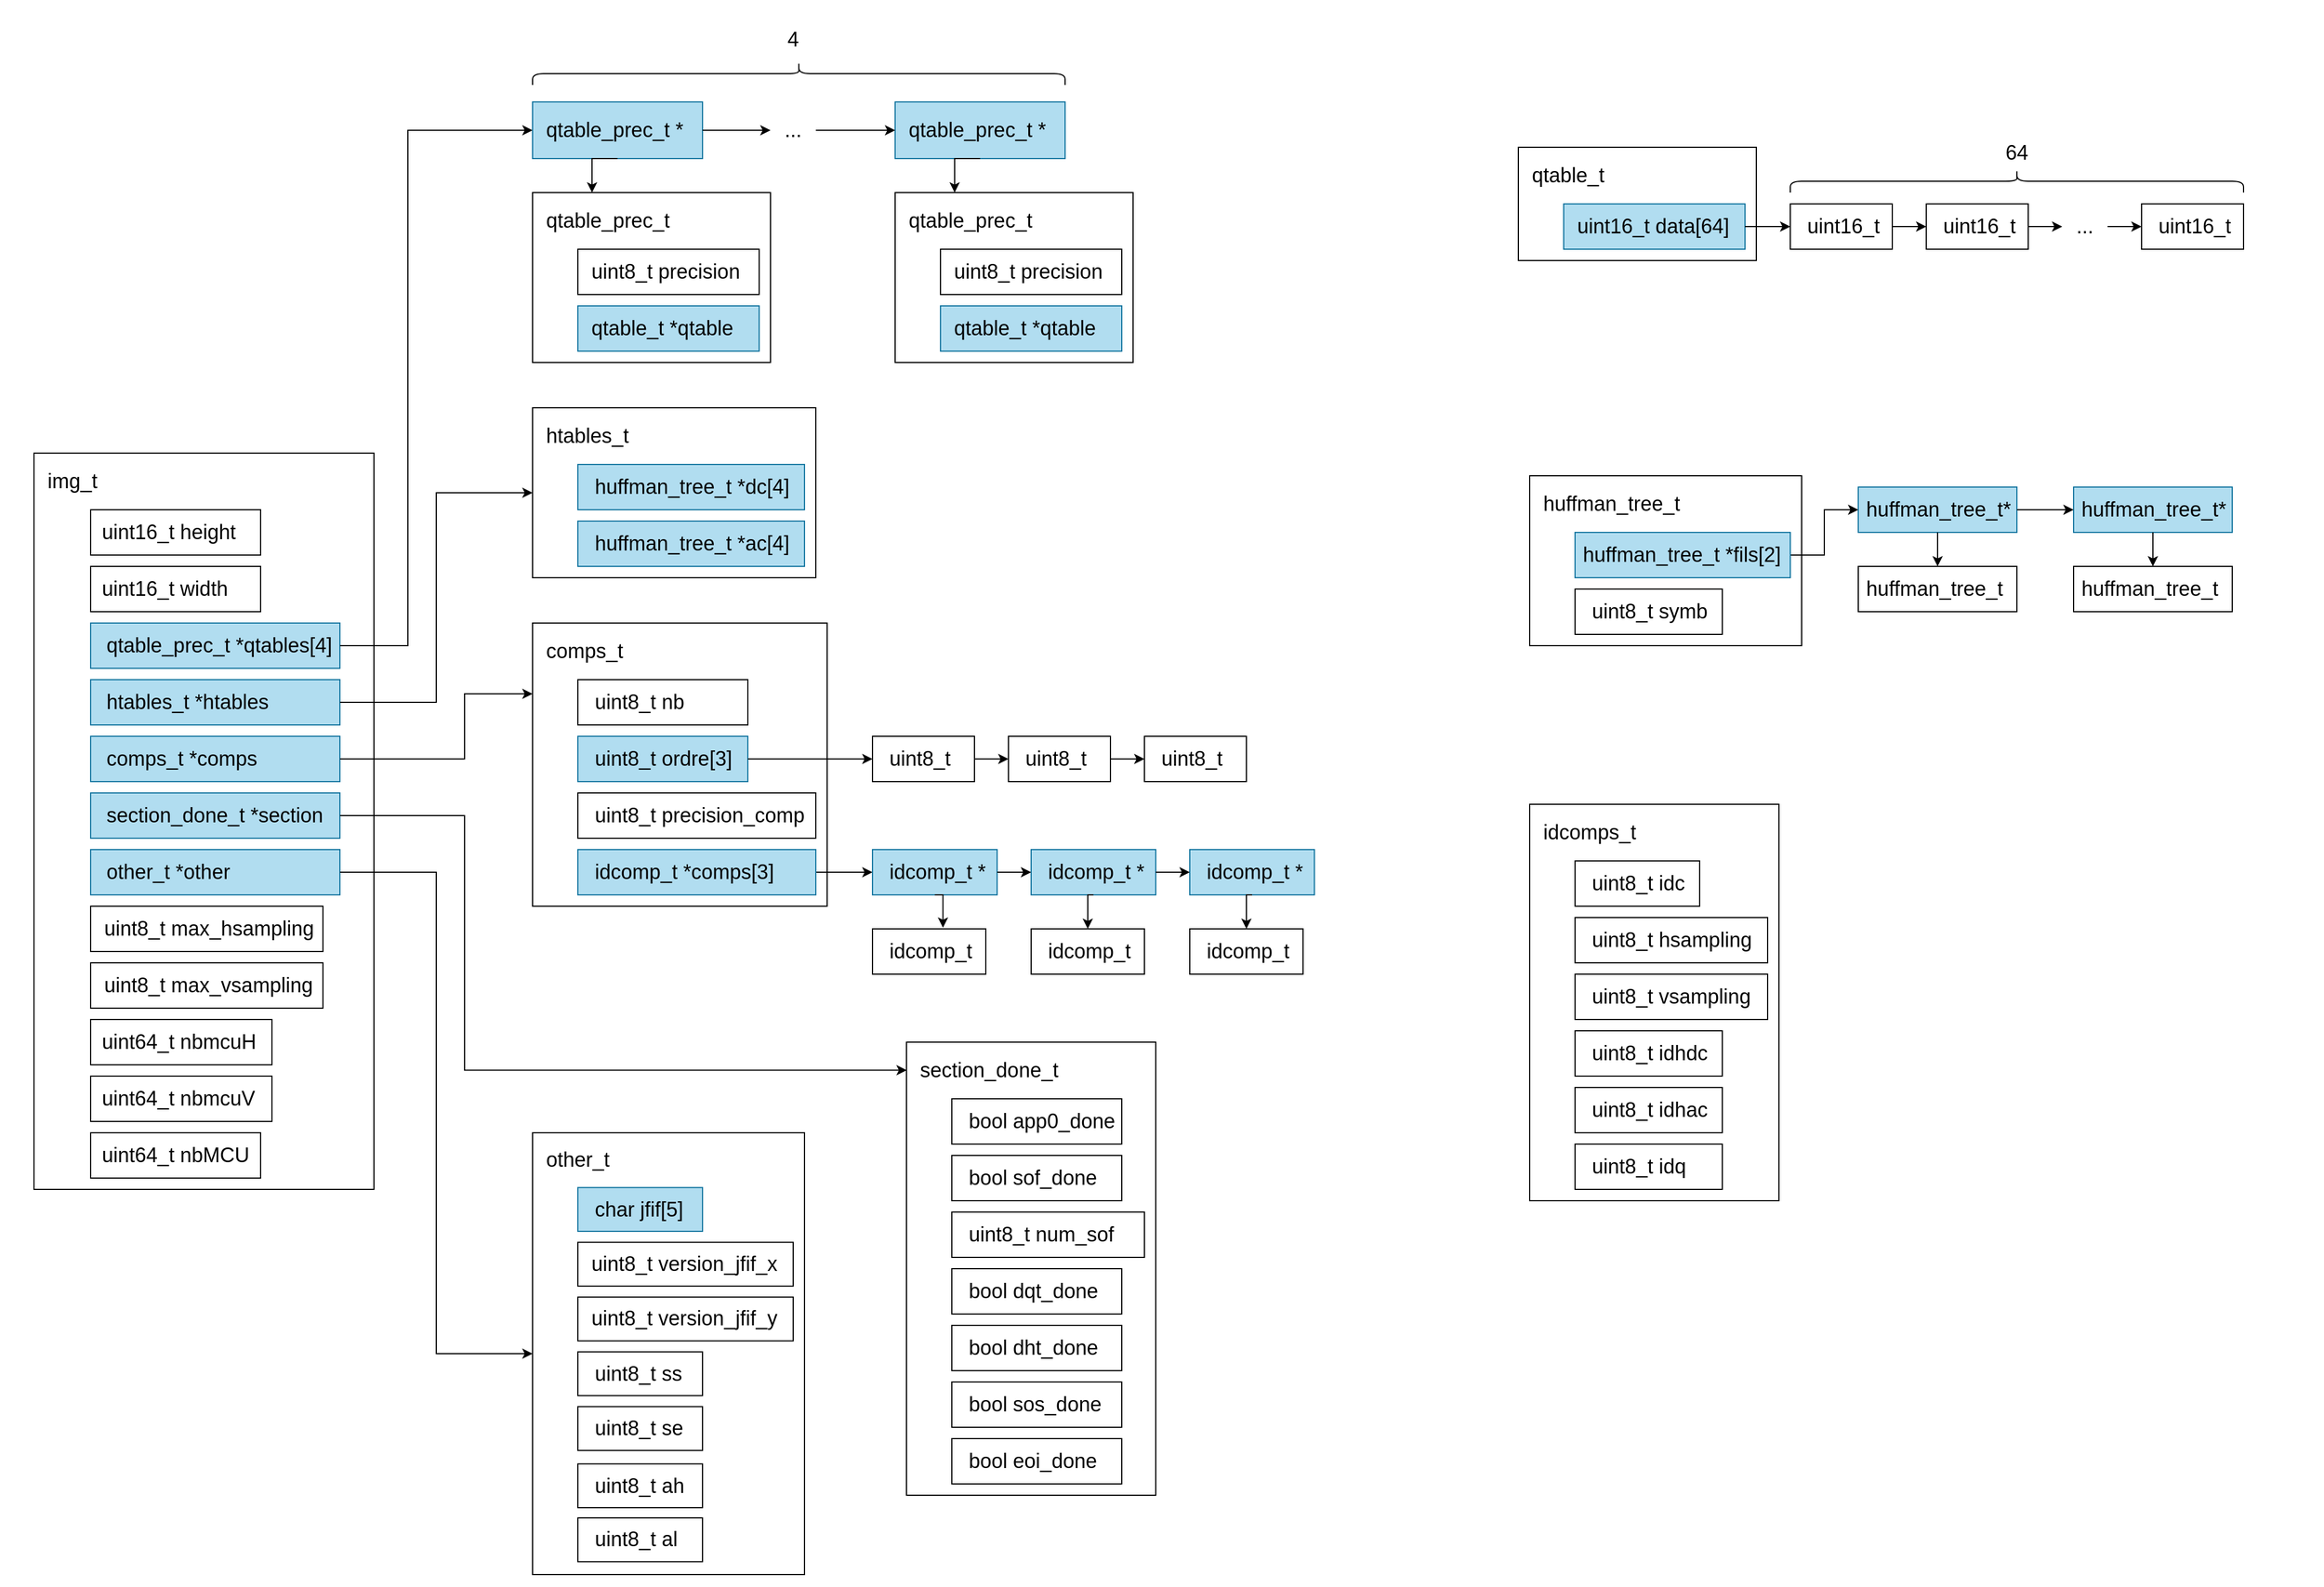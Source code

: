 <mxfile version="27.0.5">
  <diagram name="Page-1" id="jbjJNkPmUtP2dKSvGRad">
    <mxGraphModel dx="3948" dy="3168" grid="1" gridSize="10" guides="0" tooltips="1" connect="1" arrows="1" fold="1" page="1" pageScale="1" pageWidth="850" pageHeight="1100" background="none" math="0" shadow="0">
      <root>
        <mxCell id="0" />
        <mxCell id="1" style="" parent="0" />
        <mxCell id="MM-OqsWLesy-Uxxo-XAG-275" value="" style="whiteSpace=wrap;html=1;strokeColor=none;" parent="1" vertex="1">
          <mxGeometry y="-360" width="2050" height="1400" as="geometry" />
        </mxCell>
        <object label="diagrams" id="MM-OqsWLesy-Uxxo-XAG-184">
          <mxCell style="" parent="0" />
        </object>
        <mxCell id="MM-OqsWLesy-Uxxo-XAG-185" value="&lt;div align=&quot;left&quot;&gt;&lt;br&gt;&lt;/div&gt;" style="rounded=0;whiteSpace=wrap;html=1;container=0;" parent="MM-OqsWLesy-Uxxo-XAG-184" vertex="1">
          <mxGeometry x="30" y="40" width="300" height="650" as="geometry" />
        </mxCell>
        <mxCell id="MM-OqsWLesy-Uxxo-XAG-188" value="&lt;div&gt;img_t&lt;/div&gt;" style="text;html=1;align=left;verticalAlign=middle;whiteSpace=wrap;rounded=0;fontSize=18;container=0;" parent="MM-OqsWLesy-Uxxo-XAG-184" vertex="1">
          <mxGeometry x="40" y="50" width="160" height="30" as="geometry" />
        </mxCell>
        <mxCell id="-bkXF7WFPklkNgfoujYP-6" value="" style="group" parent="MM-OqsWLesy-Uxxo-XAG-184" vertex="1" connectable="0">
          <mxGeometry x="80" y="190" width="220" height="40" as="geometry" />
        </mxCell>
        <mxCell id="-bkXF7WFPklkNgfoujYP-7" value="" style="rounded=0;whiteSpace=wrap;html=1;container=0;fillColor=#b1ddf0;strokeColor=#10739e;" parent="-bkXF7WFPklkNgfoujYP-6" vertex="1">
          <mxGeometry width="220.0" height="40" as="geometry" />
        </mxCell>
        <mxCell id="-bkXF7WFPklkNgfoujYP-8" value="&lt;div&gt;qtable_prec_t *qtables[4]&lt;/div&gt;" style="text;html=1;align=left;verticalAlign=middle;whiteSpace=wrap;rounded=0;fontSize=18;container=0;" parent="-bkXF7WFPklkNgfoujYP-6" vertex="1">
          <mxGeometry x="11.579" y="5" width="208.421" height="30" as="geometry" />
        </mxCell>
        <mxCell id="-bkXF7WFPklkNgfoujYP-9" value="" style="group" parent="MM-OqsWLesy-Uxxo-XAG-184" vertex="1" connectable="0">
          <mxGeometry x="80" y="240" width="220" height="40" as="geometry" />
        </mxCell>
        <mxCell id="-bkXF7WFPklkNgfoujYP-10" value="" style="rounded=0;whiteSpace=wrap;html=1;container=0;fillColor=#b1ddf0;strokeColor=#10739e;" parent="-bkXF7WFPklkNgfoujYP-9" vertex="1">
          <mxGeometry width="220" height="40" as="geometry" />
        </mxCell>
        <mxCell id="-bkXF7WFPklkNgfoujYP-11" value="htables_t *htables" style="text;html=1;align=left;verticalAlign=middle;whiteSpace=wrap;rounded=0;fontSize=18;container=0;" parent="-bkXF7WFPklkNgfoujYP-9" vertex="1">
          <mxGeometry x="11.579" y="5" width="208.421" height="30" as="geometry" />
        </mxCell>
        <mxCell id="-bkXF7WFPklkNgfoujYP-13" value="" style="group" parent="MM-OqsWLesy-Uxxo-XAG-184" vertex="1" connectable="0">
          <mxGeometry x="80" y="290" width="220" height="40" as="geometry" />
        </mxCell>
        <mxCell id="-bkXF7WFPklkNgfoujYP-14" value="" style="rounded=0;whiteSpace=wrap;html=1;container=0;fillColor=#b1ddf0;strokeColor=#10739e;" parent="-bkXF7WFPklkNgfoujYP-13" vertex="1">
          <mxGeometry width="220" height="40" as="geometry" />
        </mxCell>
        <mxCell id="-bkXF7WFPklkNgfoujYP-15" value="&lt;div&gt;comps_t *comps&lt;/div&gt;" style="text;html=1;align=left;verticalAlign=middle;whiteSpace=wrap;rounded=0;fontSize=18;container=0;" parent="-bkXF7WFPklkNgfoujYP-13" vertex="1">
          <mxGeometry x="11.579" y="5" width="208.421" height="30" as="geometry" />
        </mxCell>
        <mxCell id="MM-OqsWLesy-Uxxo-XAG-187" value="" style="rounded=0;whiteSpace=wrap;html=1;container=0;" parent="MM-OqsWLesy-Uxxo-XAG-184" vertex="1">
          <mxGeometry x="80" y="90" width="150" height="40" as="geometry" />
        </mxCell>
        <mxCell id="MM-OqsWLesy-Uxxo-XAG-189" value="uint16_t height" style="text;html=1;align=left;verticalAlign=middle;whiteSpace=wrap;rounded=0;fontSize=18;container=0;" parent="MM-OqsWLesy-Uxxo-XAG-184" vertex="1">
          <mxGeometry x="87.895" y="95" width="142.105" height="30" as="geometry" />
        </mxCell>
        <mxCell id="-bkXF7WFPklkNgfoujYP-16" value="" style="group" parent="MM-OqsWLesy-Uxxo-XAG-184" vertex="1" connectable="0">
          <mxGeometry x="80" y="340" width="220" height="40" as="geometry" />
        </mxCell>
        <mxCell id="-bkXF7WFPklkNgfoujYP-17" value="" style="rounded=0;whiteSpace=wrap;html=1;container=0;fillColor=#b1ddf0;strokeColor=#10739e;" parent="-bkXF7WFPklkNgfoujYP-16" vertex="1">
          <mxGeometry width="220" height="40" as="geometry" />
        </mxCell>
        <mxCell id="-bkXF7WFPklkNgfoujYP-18" value="section_done_t *section" style="text;html=1;align=left;verticalAlign=middle;whiteSpace=wrap;rounded=0;fontSize=18;container=0;" parent="-bkXF7WFPklkNgfoujYP-16" vertex="1">
          <mxGeometry x="11.579" y="5" width="208.421" height="30" as="geometry" />
        </mxCell>
        <mxCell id="-bkXF7WFPklkNgfoujYP-19" value="" style="group" parent="MM-OqsWLesy-Uxxo-XAG-184" vertex="1" connectable="0">
          <mxGeometry x="80" y="390" width="220" height="40" as="geometry" />
        </mxCell>
        <mxCell id="-bkXF7WFPklkNgfoujYP-20" value="" style="rounded=0;whiteSpace=wrap;html=1;container=0;fillColor=#b1ddf0;strokeColor=#10739e;" parent="-bkXF7WFPklkNgfoujYP-19" vertex="1">
          <mxGeometry width="220" height="40" as="geometry" />
        </mxCell>
        <mxCell id="-bkXF7WFPklkNgfoujYP-21" value="other_t *other" style="text;html=1;align=left;verticalAlign=middle;whiteSpace=wrap;rounded=0;fontSize=18;container=0;" parent="-bkXF7WFPklkNgfoujYP-19" vertex="1">
          <mxGeometry x="11.579" y="5" width="208.421" height="30" as="geometry" />
        </mxCell>
        <mxCell id="-bkXF7WFPklkNgfoujYP-22" value="" style="group" parent="MM-OqsWLesy-Uxxo-XAG-184" vertex="1" connectable="0">
          <mxGeometry x="80" y="140" width="150" height="40" as="geometry" />
        </mxCell>
        <mxCell id="-bkXF7WFPklkNgfoujYP-4" value="" style="rounded=0;whiteSpace=wrap;html=1;container=0;" parent="-bkXF7WFPklkNgfoujYP-22" vertex="1">
          <mxGeometry width="150" height="40" as="geometry" />
        </mxCell>
        <mxCell id="-bkXF7WFPklkNgfoujYP-5" value="&lt;div&gt;uint16_t width&lt;/div&gt;" style="text;html=1;align=left;verticalAlign=middle;whiteSpace=wrap;rounded=0;fontSize=18;container=0;" parent="-bkXF7WFPklkNgfoujYP-22" vertex="1">
          <mxGeometry x="7.895" y="5" width="142.105" height="30" as="geometry" />
        </mxCell>
        <mxCell id="-bkXF7WFPklkNgfoujYP-23" value="" style="group" parent="MM-OqsWLesy-Uxxo-XAG-184" vertex="1" connectable="0">
          <mxGeometry x="80" y="440" width="205" height="40" as="geometry" />
        </mxCell>
        <mxCell id="-bkXF7WFPklkNgfoujYP-24" value="" style="rounded=0;whiteSpace=wrap;html=1;container=0;" parent="-bkXF7WFPklkNgfoujYP-23" vertex="1">
          <mxGeometry width="205.0" height="40" as="geometry" />
        </mxCell>
        <mxCell id="-bkXF7WFPklkNgfoujYP-25" value="&lt;div&gt;uint8_t max_hsampling&lt;/div&gt;" style="text;html=1;align=left;verticalAlign=middle;whiteSpace=wrap;rounded=0;fontSize=18;container=0;" parent="-bkXF7WFPklkNgfoujYP-23" vertex="1">
          <mxGeometry x="10.246" y="5" width="194.211" height="30" as="geometry" />
        </mxCell>
        <mxCell id="-bkXF7WFPklkNgfoujYP-26" value="" style="group" parent="MM-OqsWLesy-Uxxo-XAG-184" vertex="1" connectable="0">
          <mxGeometry x="80" y="490" width="205" height="40" as="geometry" />
        </mxCell>
        <mxCell id="-bkXF7WFPklkNgfoujYP-27" value="" style="rounded=0;whiteSpace=wrap;html=1;container=0;" parent="-bkXF7WFPklkNgfoujYP-26" vertex="1">
          <mxGeometry width="205.0" height="40" as="geometry" />
        </mxCell>
        <mxCell id="-bkXF7WFPklkNgfoujYP-28" value="&lt;div&gt;uint8_t max_vsampling&lt;/div&gt;" style="text;html=1;align=left;verticalAlign=middle;whiteSpace=wrap;rounded=0;fontSize=18;container=0;" parent="-bkXF7WFPklkNgfoujYP-26" vertex="1">
          <mxGeometry x="10.246" y="5" width="194.211" height="30" as="geometry" />
        </mxCell>
        <mxCell id="-bkXF7WFPklkNgfoujYP-30" value="" style="group" parent="MM-OqsWLesy-Uxxo-XAG-184" vertex="1" connectable="0">
          <mxGeometry x="80" y="540" width="160" height="40" as="geometry" />
        </mxCell>
        <mxCell id="-bkXF7WFPklkNgfoujYP-31" value="" style="rounded=0;whiteSpace=wrap;html=1;container=0;" parent="-bkXF7WFPklkNgfoujYP-30" vertex="1">
          <mxGeometry width="160" height="40" as="geometry" />
        </mxCell>
        <mxCell id="-bkXF7WFPklkNgfoujYP-32" value="uint64_t nbmcuH" style="text;html=1;align=left;verticalAlign=middle;whiteSpace=wrap;rounded=0;fontSize=18;container=0;" parent="-bkXF7WFPklkNgfoujYP-30" vertex="1">
          <mxGeometry x="7.89" y="5" width="152.11" height="30" as="geometry" />
        </mxCell>
        <mxCell id="-bkXF7WFPklkNgfoujYP-33" value="" style="group" parent="MM-OqsWLesy-Uxxo-XAG-184" vertex="1" connectable="0">
          <mxGeometry x="80" y="590" width="160" height="40" as="geometry" />
        </mxCell>
        <mxCell id="-bkXF7WFPklkNgfoujYP-34" value="" style="rounded=0;whiteSpace=wrap;html=1;container=0;" parent="-bkXF7WFPklkNgfoujYP-33" vertex="1">
          <mxGeometry width="160" height="40" as="geometry" />
        </mxCell>
        <mxCell id="-bkXF7WFPklkNgfoujYP-35" value="uint64_t nbmcuV" style="text;html=1;align=left;verticalAlign=middle;whiteSpace=wrap;rounded=0;fontSize=18;container=0;" parent="-bkXF7WFPklkNgfoujYP-33" vertex="1">
          <mxGeometry x="7.89" y="5" width="152.11" height="30" as="geometry" />
        </mxCell>
        <mxCell id="-bkXF7WFPklkNgfoujYP-36" value="" style="group" parent="MM-OqsWLesy-Uxxo-XAG-184" vertex="1" connectable="0">
          <mxGeometry x="80" y="640" width="150" height="40" as="geometry" />
        </mxCell>
        <mxCell id="-bkXF7WFPklkNgfoujYP-37" value="" style="rounded=0;whiteSpace=wrap;html=1;container=0;" parent="-bkXF7WFPklkNgfoujYP-36" vertex="1">
          <mxGeometry width="150" height="40" as="geometry" />
        </mxCell>
        <mxCell id="-bkXF7WFPklkNgfoujYP-38" value="uint64_t nbMCU" style="text;html=1;align=left;verticalAlign=middle;whiteSpace=wrap;rounded=0;fontSize=18;container=0;" parent="-bkXF7WFPklkNgfoujYP-36" vertex="1">
          <mxGeometry x="7.895" y="5" width="142.105" height="30" as="geometry" />
        </mxCell>
        <mxCell id="e3jmrKQqIBXuTLJc6fM6-98" style="edgeStyle=orthogonalEdgeStyle;rounded=0;orthogonalLoop=1;jettySize=auto;html=1;exitX=1;exitY=0.5;exitDx=0;exitDy=0;entryX=0;entryY=0.5;entryDx=0;entryDy=0;" edge="1" parent="MM-OqsWLesy-Uxxo-XAG-184" source="-bkXF7WFPklkNgfoujYP-8" target="e3jmrKQqIBXuTLJc6fM6-48">
          <mxGeometry relative="1" as="geometry">
            <Array as="points">
              <mxPoint x="360" y="210" />
              <mxPoint x="360" y="-245" />
            </Array>
          </mxGeometry>
        </mxCell>
        <mxCell id="e3jmrKQqIBXuTLJc6fM6-104" value="" style="group" vertex="1" connectable="0" parent="MM-OqsWLesy-Uxxo-XAG-184">
          <mxGeometry x="1340" y="-240" width="640" height="110" as="geometry" />
        </mxCell>
        <mxCell id="e3jmrKQqIBXuTLJc6fM6-39" value="" style="group" vertex="1" connectable="0" parent="e3jmrKQqIBXuTLJc6fM6-104">
          <mxGeometry y="10" width="210" height="100" as="geometry" />
        </mxCell>
        <mxCell id="e3jmrKQqIBXuTLJc6fM6-25" value="&lt;div align=&quot;left&quot;&gt;&lt;br&gt;&lt;/div&gt;" style="rounded=0;whiteSpace=wrap;html=1;container=0;" vertex="1" parent="e3jmrKQqIBXuTLJc6fM6-39">
          <mxGeometry width="210" height="100" as="geometry" />
        </mxCell>
        <mxCell id="e3jmrKQqIBXuTLJc6fM6-26" value="qtable_t" style="text;html=1;align=left;verticalAlign=middle;whiteSpace=wrap;rounded=0;fontSize=18;container=0;" vertex="1" parent="e3jmrKQqIBXuTLJc6fM6-39">
          <mxGeometry x="10" y="10" width="160" height="30" as="geometry" />
        </mxCell>
        <mxCell id="e3jmrKQqIBXuTLJc6fM6-33" value="" style="group;fillColor=#b1ddf0;strokeColor=#10739e;container=0;" vertex="1" connectable="0" parent="e3jmrKQqIBXuTLJc6fM6-39">
          <mxGeometry x="40" y="50" width="160" height="40" as="geometry" />
        </mxCell>
        <mxCell id="e3jmrKQqIBXuTLJc6fM6-31" value="" style="rounded=0;whiteSpace=wrap;html=1;container=0;fillColor=#b1ddf0;strokeColor=#10739e;" vertex="1" parent="e3jmrKQqIBXuTLJc6fM6-39">
          <mxGeometry x="40" y="50" width="160" height="40" as="geometry" />
        </mxCell>
        <mxCell id="e3jmrKQqIBXuTLJc6fM6-32" value="uint16_t data[64]" style="text;html=1;align=left;verticalAlign=middle;whiteSpace=wrap;rounded=0;fontSize=18;container=0;" vertex="1" parent="e3jmrKQqIBXuTLJc6fM6-39">
          <mxGeometry x="50" y="55" width="142.38" height="30" as="geometry" />
        </mxCell>
        <mxCell id="e3jmrKQqIBXuTLJc6fM6-80" value="" style="group" vertex="1" connectable="0" parent="e3jmrKQqIBXuTLJc6fM6-104">
          <mxGeometry x="240" y="60" width="90" height="40" as="geometry" />
        </mxCell>
        <mxCell id="e3jmrKQqIBXuTLJc6fM6-35" style="edgeStyle=orthogonalEdgeStyle;rounded=0;orthogonalLoop=1;jettySize=auto;html=1;exitX=1;exitY=0.75;exitDx=0;exitDy=0;entryX=1;entryY=0.5;entryDx=0;entryDy=0;" edge="1" parent="e3jmrKQqIBXuTLJc6fM6-80" source="e3jmrKQqIBXuTLJc6fM6-36" target="e3jmrKQqIBXuTLJc6fM6-37">
          <mxGeometry relative="1" as="geometry" />
        </mxCell>
        <mxCell id="e3jmrKQqIBXuTLJc6fM6-99" style="edgeStyle=orthogonalEdgeStyle;rounded=0;orthogonalLoop=1;jettySize=auto;html=1;exitX=1;exitY=0.5;exitDx=0;exitDy=0;" edge="1" parent="e3jmrKQqIBXuTLJc6fM6-80" source="e3jmrKQqIBXuTLJc6fM6-36">
          <mxGeometry relative="1" as="geometry">
            <mxPoint x="120" y="20" as="targetPoint" />
          </mxGeometry>
        </mxCell>
        <mxCell id="e3jmrKQqIBXuTLJc6fM6-36" value="" style="rounded=0;whiteSpace=wrap;html=1;container=0;" vertex="1" parent="e3jmrKQqIBXuTLJc6fM6-80">
          <mxGeometry width="90" height="40" as="geometry" />
        </mxCell>
        <mxCell id="e3jmrKQqIBXuTLJc6fM6-37" value="uint16_t" style="text;html=1;align=left;verticalAlign=middle;whiteSpace=wrap;rounded=0;fontSize=18;container=0;" vertex="1" parent="e3jmrKQqIBXuTLJc6fM6-80">
          <mxGeometry x="12.857" y="5" width="64.286" height="30" as="geometry" />
        </mxCell>
        <mxCell id="e3jmrKQqIBXuTLJc6fM6-81" style="edgeStyle=orthogonalEdgeStyle;rounded=0;orthogonalLoop=1;jettySize=auto;html=1;exitX=1;exitY=0.5;exitDx=0;exitDy=0;entryX=0;entryY=0.5;entryDx=0;entryDy=0;" edge="1" parent="e3jmrKQqIBXuTLJc6fM6-104" source="e3jmrKQqIBXuTLJc6fM6-31" target="e3jmrKQqIBXuTLJc6fM6-36">
          <mxGeometry relative="1" as="geometry" />
        </mxCell>
        <mxCell id="e3jmrKQqIBXuTLJc6fM6-82" value="" style="group" vertex="1" connectable="0" parent="e3jmrKQqIBXuTLJc6fM6-104">
          <mxGeometry x="360" y="60" width="90" height="40" as="geometry" />
        </mxCell>
        <mxCell id="e3jmrKQqIBXuTLJc6fM6-83" style="edgeStyle=orthogonalEdgeStyle;rounded=0;orthogonalLoop=1;jettySize=auto;html=1;exitX=1;exitY=0.75;exitDx=0;exitDy=0;entryX=1;entryY=0.5;entryDx=0;entryDy=0;" edge="1" parent="e3jmrKQqIBXuTLJc6fM6-82" source="e3jmrKQqIBXuTLJc6fM6-84" target="e3jmrKQqIBXuTLJc6fM6-85">
          <mxGeometry relative="1" as="geometry" />
        </mxCell>
        <mxCell id="e3jmrKQqIBXuTLJc6fM6-84" value="" style="rounded=0;whiteSpace=wrap;html=1;container=0;" vertex="1" parent="e3jmrKQqIBXuTLJc6fM6-82">
          <mxGeometry width="90" height="40" as="geometry" />
        </mxCell>
        <mxCell id="e3jmrKQqIBXuTLJc6fM6-85" value="uint16_t" style="text;html=1;align=left;verticalAlign=middle;whiteSpace=wrap;rounded=0;fontSize=18;container=0;" vertex="1" parent="e3jmrKQqIBXuTLJc6fM6-82">
          <mxGeometry x="12.857" y="5" width="64.286" height="30" as="geometry" />
        </mxCell>
        <mxCell id="e3jmrKQqIBXuTLJc6fM6-87" value="" style="group" vertex="1" connectable="0" parent="e3jmrKQqIBXuTLJc6fM6-104">
          <mxGeometry x="550" y="60" width="90" height="40" as="geometry" />
        </mxCell>
        <mxCell id="e3jmrKQqIBXuTLJc6fM6-88" style="edgeStyle=orthogonalEdgeStyle;rounded=0;orthogonalLoop=1;jettySize=auto;html=1;exitX=1;exitY=0.75;exitDx=0;exitDy=0;entryX=1;entryY=0.5;entryDx=0;entryDy=0;" edge="1" parent="e3jmrKQqIBXuTLJc6fM6-87" source="e3jmrKQqIBXuTLJc6fM6-89" target="e3jmrKQqIBXuTLJc6fM6-90">
          <mxGeometry relative="1" as="geometry" />
        </mxCell>
        <mxCell id="e3jmrKQqIBXuTLJc6fM6-89" value="" style="rounded=0;whiteSpace=wrap;html=1;container=0;" vertex="1" parent="e3jmrKQqIBXuTLJc6fM6-87">
          <mxGeometry width="90" height="40" as="geometry" />
        </mxCell>
        <mxCell id="e3jmrKQqIBXuTLJc6fM6-90" value="uint16_t" style="text;html=1;align=left;verticalAlign=middle;whiteSpace=wrap;rounded=0;fontSize=18;container=0;" vertex="1" parent="e3jmrKQqIBXuTLJc6fM6-87">
          <mxGeometry x="12.857" y="5" width="64.286" height="30" as="geometry" />
        </mxCell>
        <mxCell id="e3jmrKQqIBXuTLJc6fM6-103" style="edgeStyle=orthogonalEdgeStyle;rounded=0;orthogonalLoop=1;jettySize=auto;html=1;exitX=1;exitY=0.5;exitDx=0;exitDy=0;entryX=0;entryY=0.5;entryDx=0;entryDy=0;" edge="1" parent="e3jmrKQqIBXuTLJc6fM6-104" source="e3jmrKQqIBXuTLJc6fM6-91" target="e3jmrKQqIBXuTLJc6fM6-89">
          <mxGeometry relative="1" as="geometry" />
        </mxCell>
        <mxCell id="e3jmrKQqIBXuTLJc6fM6-91" value="&lt;div&gt;...&lt;/div&gt;" style="text;html=1;align=center;verticalAlign=middle;whiteSpace=wrap;rounded=0;fontSize=18;" vertex="1" parent="e3jmrKQqIBXuTLJc6fM6-104">
          <mxGeometry x="480" y="65" width="40" height="30" as="geometry" />
        </mxCell>
        <mxCell id="e3jmrKQqIBXuTLJc6fM6-94" value="" style="shape=curlyBracket;whiteSpace=wrap;html=1;rounded=1;labelPosition=left;verticalLabelPosition=middle;align=right;verticalAlign=middle;rotation=90;" vertex="1" parent="e3jmrKQqIBXuTLJc6fM6-104">
          <mxGeometry x="430" y="-160" width="20" height="400" as="geometry" />
        </mxCell>
        <mxCell id="e3jmrKQqIBXuTLJc6fM6-95" value="64" style="text;html=1;align=center;verticalAlign=middle;whiteSpace=wrap;rounded=0;fontSize=18;" vertex="1" parent="e3jmrKQqIBXuTLJc6fM6-104">
          <mxGeometry x="420" width="40" height="30" as="geometry" />
        </mxCell>
        <mxCell id="e3jmrKQqIBXuTLJc6fM6-102" style="edgeStyle=orthogonalEdgeStyle;rounded=0;orthogonalLoop=1;jettySize=auto;html=1;exitX=1;exitY=0.5;exitDx=0;exitDy=0;entryX=0;entryY=0.5;entryDx=0;entryDy=0;" edge="1" parent="e3jmrKQqIBXuTLJc6fM6-104" source="e3jmrKQqIBXuTLJc6fM6-84" target="e3jmrKQqIBXuTLJc6fM6-91">
          <mxGeometry relative="1" as="geometry" />
        </mxCell>
        <mxCell id="e3jmrKQqIBXuTLJc6fM6-125" value="" style="group" vertex="1" connectable="0" parent="MM-OqsWLesy-Uxxo-XAG-184">
          <mxGeometry x="470" width="250" height="150" as="geometry" />
        </mxCell>
        <mxCell id="e3jmrKQqIBXuTLJc6fM6-108" value="&lt;div align=&quot;left&quot;&gt;&lt;br&gt;&lt;/div&gt;" style="rounded=0;whiteSpace=wrap;html=1;container=0;" vertex="1" parent="e3jmrKQqIBXuTLJc6fM6-125">
          <mxGeometry width="250" height="150" as="geometry" />
        </mxCell>
        <mxCell id="e3jmrKQqIBXuTLJc6fM6-109" value="htables_t" style="text;html=1;align=left;verticalAlign=middle;whiteSpace=wrap;rounded=0;fontSize=18;container=0;" vertex="1" parent="e3jmrKQqIBXuTLJc6fM6-125">
          <mxGeometry x="10" y="10" width="160" height="30" as="geometry" />
        </mxCell>
        <mxCell id="e3jmrKQqIBXuTLJc6fM6-111" value="" style="rounded=0;whiteSpace=wrap;html=1;container=0;fillColor=#b1ddf0;strokeColor=#10739e;" vertex="1" parent="e3jmrKQqIBXuTLJc6fM6-125">
          <mxGeometry x="40" y="50" width="200" height="40" as="geometry" />
        </mxCell>
        <mxCell id="e3jmrKQqIBXuTLJc6fM6-112" value="huffman_tree_t *dc[4]" style="text;html=1;align=left;verticalAlign=middle;whiteSpace=wrap;rounded=0;fontSize=18;container=0;" vertex="1" parent="e3jmrKQqIBXuTLJc6fM6-125">
          <mxGeometry x="52.5" y="55" width="177.975" height="30" as="geometry" />
        </mxCell>
        <mxCell id="e3jmrKQqIBXuTLJc6fM6-114" value="" style="rounded=0;whiteSpace=wrap;html=1;container=0;fillColor=#b1ddf0;strokeColor=#10739e;" vertex="1" parent="e3jmrKQqIBXuTLJc6fM6-125">
          <mxGeometry x="40" y="100" width="200" height="40" as="geometry" />
        </mxCell>
        <mxCell id="e3jmrKQqIBXuTLJc6fM6-115" value="huffman_tree_t *ac[4]" style="text;html=1;align=left;verticalAlign=middle;whiteSpace=wrap;rounded=0;fontSize=18;container=0;" vertex="1" parent="e3jmrKQqIBXuTLJc6fM6-125">
          <mxGeometry x="52.5" y="105" width="177.975" height="30" as="geometry" />
        </mxCell>
        <mxCell id="e3jmrKQqIBXuTLJc6fM6-147" style="edgeStyle=orthogonalEdgeStyle;rounded=0;orthogonalLoop=1;jettySize=auto;html=1;exitX=1;exitY=0.5;exitDx=0;exitDy=0;entryX=0;entryY=0.5;entryDx=0;entryDy=0;" edge="1" parent="MM-OqsWLesy-Uxxo-XAG-184" source="-bkXF7WFPklkNgfoujYP-11" target="e3jmrKQqIBXuTLJc6fM6-108">
          <mxGeometry relative="1" as="geometry" />
        </mxCell>
        <mxCell id="e3jmrKQqIBXuTLJc6fM6-160" style="edgeStyle=orthogonalEdgeStyle;rounded=0;orthogonalLoop=1;jettySize=auto;html=1;exitX=1;exitY=0.5;exitDx=0;exitDy=0;entryX=0;entryY=0.25;entryDx=0;entryDy=0;" edge="1" parent="MM-OqsWLesy-Uxxo-XAG-184" source="-bkXF7WFPklkNgfoujYP-15" target="e3jmrKQqIBXuTLJc6fM6-150">
          <mxGeometry relative="1" as="geometry">
            <Array as="points">
              <mxPoint x="410" y="310" />
              <mxPoint x="410" y="253" />
            </Array>
          </mxGeometry>
        </mxCell>
        <mxCell id="e3jmrKQqIBXuTLJc6fM6-246" style="edgeStyle=orthogonalEdgeStyle;rounded=0;orthogonalLoop=1;jettySize=auto;html=1;exitX=1;exitY=0.5;exitDx=0;exitDy=0;entryX=0;entryY=0.5;entryDx=0;entryDy=0;" edge="1" parent="MM-OqsWLesy-Uxxo-XAG-184" source="-bkXF7WFPklkNgfoujYP-21" target="e3jmrKQqIBXuTLJc6fM6-231">
          <mxGeometry relative="1" as="geometry" />
        </mxCell>
        <mxCell id="e3jmrKQqIBXuTLJc6fM6-265" value="" style="group" vertex="1" connectable="0" parent="MM-OqsWLesy-Uxxo-XAG-184">
          <mxGeometry x="470" y="-340" width="530" height="300" as="geometry" />
        </mxCell>
        <mxCell id="e3jmrKQqIBXuTLJc6fM6-4" value="" style="group" vertex="1" connectable="0" parent="e3jmrKQqIBXuTLJc6fM6-265">
          <mxGeometry x="320" y="70" width="150" height="50" as="geometry" />
        </mxCell>
        <mxCell id="e3jmrKQqIBXuTLJc6fM6-1" value="" style="rounded=0;whiteSpace=wrap;html=1;container=0;fillColor=#b1ddf0;strokeColor=#10739e;" vertex="1" parent="e3jmrKQqIBXuTLJc6fM6-4">
          <mxGeometry width="150" height="50" as="geometry" />
        </mxCell>
        <mxCell id="e3jmrKQqIBXuTLJc6fM6-2" value="&lt;div align=&quot;left&quot;&gt;qtable_prec_t *&lt;/div&gt;" style="text;html=1;align=left;verticalAlign=middle;whiteSpace=wrap;rounded=0;fontSize=18;container=0;" vertex="1" parent="e3jmrKQqIBXuTLJc6fM6-4">
          <mxGeometry x="10" y="10" width="130" height="30" as="geometry" />
        </mxCell>
        <mxCell id="e3jmrKQqIBXuTLJc6fM6-23" value="" style="group" vertex="1" connectable="0" parent="e3jmrKQqIBXuTLJc6fM6-265">
          <mxGeometry y="150" width="210" height="150" as="geometry" />
        </mxCell>
        <mxCell id="e3jmrKQqIBXuTLJc6fM6-16" value="&lt;div align=&quot;left&quot;&gt;&lt;br&gt;&lt;/div&gt;" style="rounded=0;whiteSpace=wrap;html=1;container=0;" vertex="1" parent="e3jmrKQqIBXuTLJc6fM6-23">
          <mxGeometry width="210" height="150" as="geometry" />
        </mxCell>
        <mxCell id="e3jmrKQqIBXuTLJc6fM6-17" value="qtable_prec_t" style="text;html=1;align=left;verticalAlign=middle;whiteSpace=wrap;rounded=0;fontSize=18;container=0;" vertex="1" parent="e3jmrKQqIBXuTLJc6fM6-23">
          <mxGeometry x="10" y="10" width="160" height="30" as="geometry" />
        </mxCell>
        <mxCell id="e3jmrKQqIBXuTLJc6fM6-14" value="" style="group" vertex="1" connectable="0" parent="e3jmrKQqIBXuTLJc6fM6-23">
          <mxGeometry x="40" y="50" width="160" height="40" as="geometry" />
        </mxCell>
        <mxCell id="e3jmrKQqIBXuTLJc6fM6-10" value="" style="rounded=0;whiteSpace=wrap;html=1;container=0;" vertex="1" parent="e3jmrKQqIBXuTLJc6fM6-14">
          <mxGeometry width="160" height="40" as="geometry" />
        </mxCell>
        <mxCell id="e3jmrKQqIBXuTLJc6fM6-11" value="uint8_t precision" style="text;html=1;align=left;verticalAlign=middle;whiteSpace=wrap;rounded=0;fontSize=18;container=0;" vertex="1" parent="e3jmrKQqIBXuTLJc6fM6-14">
          <mxGeometry x="10" y="5" width="142.38" height="30" as="geometry" />
        </mxCell>
        <mxCell id="e3jmrKQqIBXuTLJc6fM6-22" value="" style="group" vertex="1" connectable="0" parent="e3jmrKQqIBXuTLJc6fM6-23">
          <mxGeometry x="40" y="100" width="160" height="40" as="geometry" />
        </mxCell>
        <mxCell id="e3jmrKQqIBXuTLJc6fM6-19" value="" style="rounded=0;whiteSpace=wrap;html=1;container=0;fillColor=#b1ddf0;strokeColor=#10739e;" vertex="1" parent="e3jmrKQqIBXuTLJc6fM6-22">
          <mxGeometry width="160" height="40" as="geometry" />
        </mxCell>
        <mxCell id="e3jmrKQqIBXuTLJc6fM6-20" value="qtable_t *qtable" style="text;html=1;align=left;verticalAlign=middle;whiteSpace=wrap;rounded=0;fontSize=18;container=0;" vertex="1" parent="e3jmrKQqIBXuTLJc6fM6-22">
          <mxGeometry x="10" y="5" width="142.38" height="30" as="geometry" />
        </mxCell>
        <mxCell id="e3jmrKQqIBXuTLJc6fM6-47" value="" style="group" vertex="1" connectable="0" parent="e3jmrKQqIBXuTLJc6fM6-265">
          <mxGeometry y="70" width="150" height="50" as="geometry" />
        </mxCell>
        <mxCell id="e3jmrKQqIBXuTLJc6fM6-48" value="" style="rounded=0;whiteSpace=wrap;html=1;container=0;fillColor=#b1ddf0;strokeColor=#10739e;" vertex="1" parent="e3jmrKQqIBXuTLJc6fM6-47">
          <mxGeometry width="150" height="50" as="geometry" />
        </mxCell>
        <mxCell id="e3jmrKQqIBXuTLJc6fM6-49" value="&lt;div align=&quot;left&quot;&gt;qtable_prec_t *&lt;/div&gt;" style="text;html=1;align=left;verticalAlign=middle;whiteSpace=wrap;rounded=0;fontSize=18;container=0;" vertex="1" parent="e3jmrKQqIBXuTLJc6fM6-47">
          <mxGeometry x="10" y="10" width="130" height="30" as="geometry" />
        </mxCell>
        <mxCell id="e3jmrKQqIBXuTLJc6fM6-52" value="" style="group" vertex="1" connectable="0" parent="e3jmrKQqIBXuTLJc6fM6-265">
          <mxGeometry x="320" y="150" width="210" height="150" as="geometry" />
        </mxCell>
        <mxCell id="e3jmrKQqIBXuTLJc6fM6-53" value="&lt;div align=&quot;left&quot;&gt;&lt;br&gt;&lt;/div&gt;" style="rounded=0;whiteSpace=wrap;html=1;container=0;" vertex="1" parent="e3jmrKQqIBXuTLJc6fM6-52">
          <mxGeometry width="210" height="150" as="geometry" />
        </mxCell>
        <mxCell id="e3jmrKQqIBXuTLJc6fM6-54" value="qtable_prec_t" style="text;html=1;align=left;verticalAlign=middle;whiteSpace=wrap;rounded=0;fontSize=18;container=0;" vertex="1" parent="e3jmrKQqIBXuTLJc6fM6-52">
          <mxGeometry x="10" y="10" width="160" height="30" as="geometry" />
        </mxCell>
        <mxCell id="e3jmrKQqIBXuTLJc6fM6-55" value="" style="group" vertex="1" connectable="0" parent="e3jmrKQqIBXuTLJc6fM6-52">
          <mxGeometry x="40" y="50" width="160" height="40" as="geometry" />
        </mxCell>
        <mxCell id="e3jmrKQqIBXuTLJc6fM6-56" value="" style="rounded=0;whiteSpace=wrap;html=1;container=0;" vertex="1" parent="e3jmrKQqIBXuTLJc6fM6-55">
          <mxGeometry width="160" height="40" as="geometry" />
        </mxCell>
        <mxCell id="e3jmrKQqIBXuTLJc6fM6-57" value="uint8_t precision" style="text;html=1;align=left;verticalAlign=middle;whiteSpace=wrap;rounded=0;fontSize=18;container=0;" vertex="1" parent="e3jmrKQqIBXuTLJc6fM6-55">
          <mxGeometry x="10" y="5" width="142.38" height="30" as="geometry" />
        </mxCell>
        <mxCell id="e3jmrKQqIBXuTLJc6fM6-58" value="" style="group" vertex="1" connectable="0" parent="e3jmrKQqIBXuTLJc6fM6-52">
          <mxGeometry x="40" y="100" width="160" height="40" as="geometry" />
        </mxCell>
        <mxCell id="e3jmrKQqIBXuTLJc6fM6-59" value="" style="rounded=0;whiteSpace=wrap;html=1;container=0;fillColor=#b1ddf0;strokeColor=#10739e;" vertex="1" parent="e3jmrKQqIBXuTLJc6fM6-58">
          <mxGeometry width="160" height="40" as="geometry" />
        </mxCell>
        <mxCell id="e3jmrKQqIBXuTLJc6fM6-60" value="qtable_t *qtable" style="text;html=1;align=left;verticalAlign=middle;whiteSpace=wrap;rounded=0;fontSize=18;container=0;" vertex="1" parent="e3jmrKQqIBXuTLJc6fM6-58">
          <mxGeometry x="10" y="5" width="142.38" height="30" as="geometry" />
        </mxCell>
        <mxCell id="e3jmrKQqIBXuTLJc6fM6-64" style="edgeStyle=orthogonalEdgeStyle;rounded=0;orthogonalLoop=1;jettySize=auto;html=1;entryX=0;entryY=0.5;entryDx=0;entryDy=0;" edge="1" parent="e3jmrKQqIBXuTLJc6fM6-265" source="e3jmrKQqIBXuTLJc6fM6-61" target="e3jmrKQqIBXuTLJc6fM6-1">
          <mxGeometry relative="1" as="geometry" />
        </mxCell>
        <mxCell id="e3jmrKQqIBXuTLJc6fM6-61" value="&lt;div&gt;...&lt;/div&gt;" style="text;html=1;align=center;verticalAlign=middle;whiteSpace=wrap;rounded=0;fontSize=18;" vertex="1" parent="e3jmrKQqIBXuTLJc6fM6-265">
          <mxGeometry x="210" y="80" width="40" height="30" as="geometry" />
        </mxCell>
        <mxCell id="e3jmrKQqIBXuTLJc6fM6-63" style="edgeStyle=orthogonalEdgeStyle;rounded=0;orthogonalLoop=1;jettySize=auto;html=1;entryX=0;entryY=0.5;entryDx=0;entryDy=0;" edge="1" parent="e3jmrKQqIBXuTLJc6fM6-265" source="e3jmrKQqIBXuTLJc6fM6-48" target="e3jmrKQqIBXuTLJc6fM6-61">
          <mxGeometry relative="1" as="geometry" />
        </mxCell>
        <mxCell id="e3jmrKQqIBXuTLJc6fM6-70" style="edgeStyle=orthogonalEdgeStyle;rounded=0;orthogonalLoop=1;jettySize=auto;html=1;exitX=0.5;exitY=1;exitDx=0;exitDy=0;entryX=0.25;entryY=0;entryDx=0;entryDy=0;" edge="1" parent="e3jmrKQqIBXuTLJc6fM6-265" source="e3jmrKQqIBXuTLJc6fM6-1" target="e3jmrKQqIBXuTLJc6fM6-53">
          <mxGeometry relative="1" as="geometry" />
        </mxCell>
        <mxCell id="e3jmrKQqIBXuTLJc6fM6-71" style="edgeStyle=orthogonalEdgeStyle;rounded=0;orthogonalLoop=1;jettySize=auto;html=1;exitX=0.5;exitY=1;exitDx=0;exitDy=0;entryX=0.25;entryY=0;entryDx=0;entryDy=0;" edge="1" parent="e3jmrKQqIBXuTLJc6fM6-265" source="e3jmrKQqIBXuTLJc6fM6-48" target="e3jmrKQqIBXuTLJc6fM6-16">
          <mxGeometry relative="1" as="geometry" />
        </mxCell>
        <mxCell id="e3jmrKQqIBXuTLJc6fM6-73" value="" style="shape=curlyBracket;whiteSpace=wrap;html=1;rounded=1;labelPosition=left;verticalLabelPosition=middle;align=right;verticalAlign=middle;rotation=90;" vertex="1" parent="e3jmrKQqIBXuTLJc6fM6-265">
          <mxGeometry x="225" y="-190" width="20" height="470" as="geometry" />
        </mxCell>
        <mxCell id="e3jmrKQqIBXuTLJc6fM6-74" value="4" style="text;html=1;align=center;verticalAlign=middle;whiteSpace=wrap;rounded=0;fontSize=18;" vertex="1" parent="e3jmrKQqIBXuTLJc6fM6-265">
          <mxGeometry x="210" width="40" height="30" as="geometry" />
        </mxCell>
        <mxCell id="e3jmrKQqIBXuTLJc6fM6-266" value="" style="group" vertex="1" connectable="0" parent="MM-OqsWLesy-Uxxo-XAG-184">
          <mxGeometry x="470" y="190" width="690" height="310" as="geometry" />
        </mxCell>
        <mxCell id="e3jmrKQqIBXuTLJc6fM6-150" value="&lt;div align=&quot;left&quot;&gt;&lt;br&gt;&lt;/div&gt;" style="rounded=0;whiteSpace=wrap;html=1;container=0;" vertex="1" parent="e3jmrKQqIBXuTLJc6fM6-266">
          <mxGeometry width="260" height="250" as="geometry" />
        </mxCell>
        <mxCell id="e3jmrKQqIBXuTLJc6fM6-151" value="comps_t" style="text;html=1;align=left;verticalAlign=middle;whiteSpace=wrap;rounded=0;fontSize=18;container=0;" vertex="1" parent="e3jmrKQqIBXuTLJc6fM6-266">
          <mxGeometry x="10" y="10" width="160" height="30" as="geometry" />
        </mxCell>
        <mxCell id="e3jmrKQqIBXuTLJc6fM6-152" value="" style="rounded=0;whiteSpace=wrap;html=1;container=0;" vertex="1" parent="e3jmrKQqIBXuTLJc6fM6-266">
          <mxGeometry x="40" y="50" width="150" height="40" as="geometry" />
        </mxCell>
        <mxCell id="e3jmrKQqIBXuTLJc6fM6-153" value="uint8_t nb" style="text;html=1;align=left;verticalAlign=middle;whiteSpace=wrap;rounded=0;fontSize=18;container=0;" vertex="1" parent="e3jmrKQqIBXuTLJc6fM6-266">
          <mxGeometry x="52.5" y="55" width="87.5" height="30" as="geometry" />
        </mxCell>
        <mxCell id="e3jmrKQqIBXuTLJc6fM6-154" value="" style="rounded=0;whiteSpace=wrap;html=1;container=0;fillColor=#b1ddf0;strokeColor=#10739e;" vertex="1" parent="e3jmrKQqIBXuTLJc6fM6-266">
          <mxGeometry x="40" y="100" width="150" height="40" as="geometry" />
        </mxCell>
        <mxCell id="e3jmrKQqIBXuTLJc6fM6-176" style="edgeStyle=orthogonalEdgeStyle;rounded=0;orthogonalLoop=1;jettySize=auto;html=1;exitX=1;exitY=0.5;exitDx=0;exitDy=0;entryX=0;entryY=0.5;entryDx=0;entryDy=0;" edge="1" parent="e3jmrKQqIBXuTLJc6fM6-266" source="e3jmrKQqIBXuTLJc6fM6-155" target="e3jmrKQqIBXuTLJc6fM6-164">
          <mxGeometry relative="1" as="geometry">
            <mxPoint x="300" y="120" as="targetPoint" />
          </mxGeometry>
        </mxCell>
        <mxCell id="e3jmrKQqIBXuTLJc6fM6-155" value="uint8_t ordre[3]" style="text;html=1;align=left;verticalAlign=middle;whiteSpace=wrap;rounded=0;fontSize=18;container=0;" vertex="1" parent="e3jmrKQqIBXuTLJc6fM6-266">
          <mxGeometry x="52.5" y="105" width="137.5" height="30" as="geometry" />
        </mxCell>
        <mxCell id="e3jmrKQqIBXuTLJc6fM6-156" value="" style="rounded=0;whiteSpace=wrap;html=1;container=0;" vertex="1" parent="e3jmrKQqIBXuTLJc6fM6-266">
          <mxGeometry x="40" y="150" width="210" height="40" as="geometry" />
        </mxCell>
        <mxCell id="e3jmrKQqIBXuTLJc6fM6-157" value="uint8_t precision_comp" style="text;html=1;align=left;verticalAlign=middle;whiteSpace=wrap;rounded=0;fontSize=18;container=0;" vertex="1" parent="e3jmrKQqIBXuTLJc6fM6-266">
          <mxGeometry x="52.5" y="155" width="197.5" height="30" as="geometry" />
        </mxCell>
        <mxCell id="e3jmrKQqIBXuTLJc6fM6-181" style="edgeStyle=orthogonalEdgeStyle;rounded=0;orthogonalLoop=1;jettySize=auto;html=1;exitX=1;exitY=0.5;exitDx=0;exitDy=0;entryX=0;entryY=0.5;entryDx=0;entryDy=0;" edge="1" parent="e3jmrKQqIBXuTLJc6fM6-266" source="e3jmrKQqIBXuTLJc6fM6-158" target="e3jmrKQqIBXuTLJc6fM6-178">
          <mxGeometry relative="1" as="geometry" />
        </mxCell>
        <mxCell id="e3jmrKQqIBXuTLJc6fM6-158" value="" style="rounded=0;whiteSpace=wrap;html=1;container=0;fillColor=#b1ddf0;strokeColor=#10739e;" vertex="1" parent="e3jmrKQqIBXuTLJc6fM6-266">
          <mxGeometry x="40" y="200" width="210" height="40" as="geometry" />
        </mxCell>
        <mxCell id="e3jmrKQqIBXuTLJc6fM6-159" value="idcomp_t *comps[3]" style="text;html=1;align=left;verticalAlign=middle;whiteSpace=wrap;rounded=0;fontSize=18;container=0;" vertex="1" parent="e3jmrKQqIBXuTLJc6fM6-266">
          <mxGeometry x="52.5" y="205" width="167.5" height="30" as="geometry" />
        </mxCell>
        <mxCell id="e3jmrKQqIBXuTLJc6fM6-161" value="" style="group" vertex="1" connectable="0" parent="e3jmrKQqIBXuTLJc6fM6-266">
          <mxGeometry x="300" y="100" width="90" height="40" as="geometry" />
        </mxCell>
        <mxCell id="e3jmrKQqIBXuTLJc6fM6-162" style="edgeStyle=orthogonalEdgeStyle;rounded=0;orthogonalLoop=1;jettySize=auto;html=1;exitX=1;exitY=0.75;exitDx=0;exitDy=0;entryX=1;entryY=0.5;entryDx=0;entryDy=0;" edge="1" parent="e3jmrKQqIBXuTLJc6fM6-161" source="e3jmrKQqIBXuTLJc6fM6-164" target="e3jmrKQqIBXuTLJc6fM6-165">
          <mxGeometry relative="1" as="geometry" />
        </mxCell>
        <mxCell id="e3jmrKQqIBXuTLJc6fM6-164" value="" style="rounded=0;whiteSpace=wrap;html=1;container=0;" vertex="1" parent="e3jmrKQqIBXuTLJc6fM6-161">
          <mxGeometry width="90" height="40" as="geometry" />
        </mxCell>
        <mxCell id="e3jmrKQqIBXuTLJc6fM6-165" value="uint8_t" style="text;html=1;align=left;verticalAlign=middle;whiteSpace=wrap;rounded=0;fontSize=18;container=0;" vertex="1" parent="e3jmrKQqIBXuTLJc6fM6-161">
          <mxGeometry x="12.857" y="5" width="64.286" height="30" as="geometry" />
        </mxCell>
        <mxCell id="e3jmrKQqIBXuTLJc6fM6-166" value="" style="group" vertex="1" connectable="0" parent="e3jmrKQqIBXuTLJc6fM6-266">
          <mxGeometry x="420" y="100" width="90" height="40" as="geometry" />
        </mxCell>
        <mxCell id="e3jmrKQqIBXuTLJc6fM6-167" style="edgeStyle=orthogonalEdgeStyle;rounded=0;orthogonalLoop=1;jettySize=auto;html=1;exitX=1;exitY=0.75;exitDx=0;exitDy=0;entryX=1;entryY=0.5;entryDx=0;entryDy=0;" edge="1" parent="e3jmrKQqIBXuTLJc6fM6-166" source="e3jmrKQqIBXuTLJc6fM6-169" target="e3jmrKQqIBXuTLJc6fM6-170">
          <mxGeometry relative="1" as="geometry" />
        </mxCell>
        <mxCell id="e3jmrKQqIBXuTLJc6fM6-169" value="" style="rounded=0;whiteSpace=wrap;html=1;container=0;" vertex="1" parent="e3jmrKQqIBXuTLJc6fM6-166">
          <mxGeometry width="90" height="40" as="geometry" />
        </mxCell>
        <mxCell id="e3jmrKQqIBXuTLJc6fM6-170" value="uint8_t" style="text;html=1;align=left;verticalAlign=middle;whiteSpace=wrap;rounded=0;fontSize=18;container=0;" vertex="1" parent="e3jmrKQqIBXuTLJc6fM6-166">
          <mxGeometry x="12.857" y="5" width="64.286" height="30" as="geometry" />
        </mxCell>
        <mxCell id="e3jmrKQqIBXuTLJc6fM6-171" value="" style="group" vertex="1" connectable="0" parent="e3jmrKQqIBXuTLJc6fM6-266">
          <mxGeometry x="540" y="100" width="90" height="40" as="geometry" />
        </mxCell>
        <mxCell id="e3jmrKQqIBXuTLJc6fM6-172" style="edgeStyle=orthogonalEdgeStyle;rounded=0;orthogonalLoop=1;jettySize=auto;html=1;exitX=1;exitY=0.75;exitDx=0;exitDy=0;entryX=1;entryY=0.5;entryDx=0;entryDy=0;" edge="1" parent="e3jmrKQqIBXuTLJc6fM6-171" source="e3jmrKQqIBXuTLJc6fM6-174" target="e3jmrKQqIBXuTLJc6fM6-175">
          <mxGeometry relative="1" as="geometry" />
        </mxCell>
        <mxCell id="e3jmrKQqIBXuTLJc6fM6-174" value="" style="rounded=0;whiteSpace=wrap;html=1;container=0;" vertex="1" parent="e3jmrKQqIBXuTLJc6fM6-171">
          <mxGeometry width="90" height="40" as="geometry" />
        </mxCell>
        <mxCell id="e3jmrKQqIBXuTLJc6fM6-175" value="uint8_t" style="text;html=1;align=left;verticalAlign=middle;whiteSpace=wrap;rounded=0;fontSize=18;container=0;" vertex="1" parent="e3jmrKQqIBXuTLJc6fM6-171">
          <mxGeometry x="12.857" y="5" width="64.286" height="30" as="geometry" />
        </mxCell>
        <mxCell id="e3jmrKQqIBXuTLJc6fM6-163" style="edgeStyle=orthogonalEdgeStyle;rounded=0;orthogonalLoop=1;jettySize=auto;html=1;exitX=1;exitY=0.5;exitDx=0;exitDy=0;entryX=0;entryY=0.5;entryDx=0;entryDy=0;" edge="1" parent="e3jmrKQqIBXuTLJc6fM6-266" source="e3jmrKQqIBXuTLJc6fM6-164" target="e3jmrKQqIBXuTLJc6fM6-169">
          <mxGeometry relative="1" as="geometry">
            <mxPoint x="400" y="120" as="targetPoint" />
          </mxGeometry>
        </mxCell>
        <mxCell id="e3jmrKQqIBXuTLJc6fM6-168" style="edgeStyle=orthogonalEdgeStyle;rounded=0;orthogonalLoop=1;jettySize=auto;html=1;exitX=1;exitY=0.5;exitDx=0;exitDy=0;entryX=0;entryY=0.5;entryDx=0;entryDy=0;" edge="1" parent="e3jmrKQqIBXuTLJc6fM6-266" source="e3jmrKQqIBXuTLJc6fM6-169" target="e3jmrKQqIBXuTLJc6fM6-174">
          <mxGeometry relative="1" as="geometry">
            <mxPoint x="540" y="200" as="targetPoint" />
          </mxGeometry>
        </mxCell>
        <mxCell id="e3jmrKQqIBXuTLJc6fM6-180" value="" style="group" vertex="1" connectable="0" parent="e3jmrKQqIBXuTLJc6fM6-266">
          <mxGeometry x="300" y="200" width="110" height="40" as="geometry" />
        </mxCell>
        <mxCell id="e3jmrKQqIBXuTLJc6fM6-178" value="" style="rounded=0;whiteSpace=wrap;html=1;container=0;fillColor=#b1ddf0;strokeColor=#10739e;" vertex="1" parent="e3jmrKQqIBXuTLJc6fM6-180">
          <mxGeometry width="110" height="40" as="geometry" />
        </mxCell>
        <mxCell id="e3jmrKQqIBXuTLJc6fM6-179" value="idcomp_t *" style="text;html=1;align=left;verticalAlign=middle;whiteSpace=wrap;rounded=0;fontSize=18;container=0;" vertex="1" parent="e3jmrKQqIBXuTLJc6fM6-180">
          <mxGeometry x="12.5" y="5" width="97.5" height="30" as="geometry" />
        </mxCell>
        <mxCell id="e3jmrKQqIBXuTLJc6fM6-182" value="" style="group" vertex="1" connectable="0" parent="e3jmrKQqIBXuTLJc6fM6-266">
          <mxGeometry x="440" y="200" width="110" height="40" as="geometry" />
        </mxCell>
        <mxCell id="e3jmrKQqIBXuTLJc6fM6-183" value="" style="rounded=0;whiteSpace=wrap;html=1;container=0;fillColor=#b1ddf0;strokeColor=#10739e;" vertex="1" parent="e3jmrKQqIBXuTLJc6fM6-182">
          <mxGeometry width="110" height="40" as="geometry" />
        </mxCell>
        <mxCell id="e3jmrKQqIBXuTLJc6fM6-184" value="idcomp_t *" style="text;html=1;align=left;verticalAlign=middle;whiteSpace=wrap;rounded=0;fontSize=18;container=0;" vertex="1" parent="e3jmrKQqIBXuTLJc6fM6-182">
          <mxGeometry x="12.5" y="5" width="97.5" height="30" as="geometry" />
        </mxCell>
        <mxCell id="e3jmrKQqIBXuTLJc6fM6-185" value="" style="group" vertex="1" connectable="0" parent="e3jmrKQqIBXuTLJc6fM6-266">
          <mxGeometry x="580" y="200" width="110" height="40" as="geometry" />
        </mxCell>
        <mxCell id="e3jmrKQqIBXuTLJc6fM6-186" value="" style="rounded=0;whiteSpace=wrap;html=1;container=0;fillColor=#b1ddf0;strokeColor=#10739e;" vertex="1" parent="e3jmrKQqIBXuTLJc6fM6-185">
          <mxGeometry width="110" height="40" as="geometry" />
        </mxCell>
        <mxCell id="e3jmrKQqIBXuTLJc6fM6-187" value="idcomp_t *" style="text;html=1;align=left;verticalAlign=middle;whiteSpace=wrap;rounded=0;fontSize=18;container=0;" vertex="1" parent="e3jmrKQqIBXuTLJc6fM6-185">
          <mxGeometry x="12.5" y="5" width="97.5" height="30" as="geometry" />
        </mxCell>
        <mxCell id="e3jmrKQqIBXuTLJc6fM6-188" style="edgeStyle=orthogonalEdgeStyle;rounded=0;orthogonalLoop=1;jettySize=auto;html=1;exitX=1;exitY=0.5;exitDx=0;exitDy=0;entryX=0;entryY=0.5;entryDx=0;entryDy=0;" edge="1" parent="e3jmrKQqIBXuTLJc6fM6-266" source="e3jmrKQqIBXuTLJc6fM6-179" target="e3jmrKQqIBXuTLJc6fM6-183">
          <mxGeometry relative="1" as="geometry" />
        </mxCell>
        <mxCell id="e3jmrKQqIBXuTLJc6fM6-189" style="edgeStyle=orthogonalEdgeStyle;rounded=0;orthogonalLoop=1;jettySize=auto;html=1;exitX=1;exitY=0.5;exitDx=0;exitDy=0;entryX=0;entryY=0.5;entryDx=0;entryDy=0;" edge="1" parent="e3jmrKQqIBXuTLJc6fM6-266" source="e3jmrKQqIBXuTLJc6fM6-184" target="e3jmrKQqIBXuTLJc6fM6-186">
          <mxGeometry relative="1" as="geometry" />
        </mxCell>
        <mxCell id="e3jmrKQqIBXuTLJc6fM6-200" value="" style="group" vertex="1" connectable="0" parent="e3jmrKQqIBXuTLJc6fM6-266">
          <mxGeometry x="300" y="270" width="100" height="40" as="geometry" />
        </mxCell>
        <mxCell id="e3jmrKQqIBXuTLJc6fM6-201" style="edgeStyle=orthogonalEdgeStyle;rounded=0;orthogonalLoop=1;jettySize=auto;html=1;exitX=1;exitY=0.75;exitDx=0;exitDy=0;entryX=1;entryY=0.5;entryDx=0;entryDy=0;" edge="1" parent="e3jmrKQqIBXuTLJc6fM6-200" source="e3jmrKQqIBXuTLJc6fM6-202" target="e3jmrKQqIBXuTLJc6fM6-203">
          <mxGeometry relative="1" as="geometry" />
        </mxCell>
        <mxCell id="e3jmrKQqIBXuTLJc6fM6-202" value="" style="rounded=0;whiteSpace=wrap;html=1;container=0;" vertex="1" parent="e3jmrKQqIBXuTLJc6fM6-200">
          <mxGeometry width="100" height="40" as="geometry" />
        </mxCell>
        <mxCell id="e3jmrKQqIBXuTLJc6fM6-203" value="idcomp_t" style="text;html=1;align=left;verticalAlign=middle;whiteSpace=wrap;rounded=0;fontSize=18;container=0;" vertex="1" parent="e3jmrKQqIBXuTLJc6fM6-200">
          <mxGeometry x="12.857" y="5" width="64.286" height="30" as="geometry" />
        </mxCell>
        <mxCell id="e3jmrKQqIBXuTLJc6fM6-204" style="edgeStyle=orthogonalEdgeStyle;rounded=0;orthogonalLoop=1;jettySize=auto;html=1;exitX=0.5;exitY=1;exitDx=0;exitDy=0;entryX=0.622;entryY=-0.025;entryDx=0;entryDy=0;entryPerimeter=0;" edge="1" parent="e3jmrKQqIBXuTLJc6fM6-266" source="e3jmrKQqIBXuTLJc6fM6-178" target="e3jmrKQqIBXuTLJc6fM6-202">
          <mxGeometry relative="1" as="geometry" />
        </mxCell>
        <mxCell id="e3jmrKQqIBXuTLJc6fM6-205" value="" style="group" vertex="1" connectable="0" parent="e3jmrKQqIBXuTLJc6fM6-266">
          <mxGeometry x="440" y="270" width="100" height="40" as="geometry" />
        </mxCell>
        <mxCell id="e3jmrKQqIBXuTLJc6fM6-206" style="edgeStyle=orthogonalEdgeStyle;rounded=0;orthogonalLoop=1;jettySize=auto;html=1;exitX=1;exitY=0.75;exitDx=0;exitDy=0;entryX=1;entryY=0.5;entryDx=0;entryDy=0;" edge="1" parent="e3jmrKQqIBXuTLJc6fM6-205" source="e3jmrKQqIBXuTLJc6fM6-207" target="e3jmrKQqIBXuTLJc6fM6-208">
          <mxGeometry relative="1" as="geometry" />
        </mxCell>
        <mxCell id="e3jmrKQqIBXuTLJc6fM6-207" value="" style="rounded=0;whiteSpace=wrap;html=1;container=0;" vertex="1" parent="e3jmrKQqIBXuTLJc6fM6-205">
          <mxGeometry width="100" height="40" as="geometry" />
        </mxCell>
        <mxCell id="e3jmrKQqIBXuTLJc6fM6-208" value="idcomp_t" style="text;html=1;align=left;verticalAlign=middle;whiteSpace=wrap;rounded=0;fontSize=18;container=0;" vertex="1" parent="e3jmrKQqIBXuTLJc6fM6-205">
          <mxGeometry x="12.857" y="5" width="64.286" height="30" as="geometry" />
        </mxCell>
        <mxCell id="e3jmrKQqIBXuTLJc6fM6-210" value="" style="group" vertex="1" connectable="0" parent="e3jmrKQqIBXuTLJc6fM6-266">
          <mxGeometry x="580" y="270" width="100" height="40" as="geometry" />
        </mxCell>
        <mxCell id="e3jmrKQqIBXuTLJc6fM6-211" style="edgeStyle=orthogonalEdgeStyle;rounded=0;orthogonalLoop=1;jettySize=auto;html=1;exitX=1;exitY=0.75;exitDx=0;exitDy=0;entryX=1;entryY=0.5;entryDx=0;entryDy=0;" edge="1" parent="e3jmrKQqIBXuTLJc6fM6-210" source="e3jmrKQqIBXuTLJc6fM6-212" target="e3jmrKQqIBXuTLJc6fM6-213">
          <mxGeometry relative="1" as="geometry" />
        </mxCell>
        <mxCell id="e3jmrKQqIBXuTLJc6fM6-212" value="" style="rounded=0;whiteSpace=wrap;html=1;container=0;" vertex="1" parent="e3jmrKQqIBXuTLJc6fM6-210">
          <mxGeometry width="100" height="40" as="geometry" />
        </mxCell>
        <mxCell id="e3jmrKQqIBXuTLJc6fM6-213" value="idcomp_t" style="text;html=1;align=left;verticalAlign=middle;whiteSpace=wrap;rounded=0;fontSize=18;container=0;" vertex="1" parent="e3jmrKQqIBXuTLJc6fM6-210">
          <mxGeometry x="12.857" y="5" width="64.286" height="30" as="geometry" />
        </mxCell>
        <mxCell id="e3jmrKQqIBXuTLJc6fM6-214" style="edgeStyle=orthogonalEdgeStyle;rounded=0;orthogonalLoop=1;jettySize=auto;html=1;exitX=0.5;exitY=1;exitDx=0;exitDy=0;entryX=0.5;entryY=0;entryDx=0;entryDy=0;" edge="1" parent="e3jmrKQqIBXuTLJc6fM6-266" source="e3jmrKQqIBXuTLJc6fM6-183" target="e3jmrKQqIBXuTLJc6fM6-207">
          <mxGeometry relative="1" as="geometry" />
        </mxCell>
        <mxCell id="e3jmrKQqIBXuTLJc6fM6-215" style="edgeStyle=orthogonalEdgeStyle;rounded=0;orthogonalLoop=1;jettySize=auto;html=1;exitX=0.5;exitY=1;exitDx=0;exitDy=0;entryX=0.5;entryY=0;entryDx=0;entryDy=0;" edge="1" parent="e3jmrKQqIBXuTLJc6fM6-266" source="e3jmrKQqIBXuTLJc6fM6-186" target="e3jmrKQqIBXuTLJc6fM6-212">
          <mxGeometry relative="1" as="geometry" />
        </mxCell>
        <mxCell id="e3jmrKQqIBXuTLJc6fM6-278" value="" style="group" vertex="1" connectable="0" parent="MM-OqsWLesy-Uxxo-XAG-184">
          <mxGeometry x="800" y="560" width="220" height="400" as="geometry" />
        </mxCell>
        <mxCell id="e3jmrKQqIBXuTLJc6fM6-249" value="&lt;div align=&quot;left&quot;&gt;&lt;br&gt;&lt;/div&gt;" style="rounded=0;whiteSpace=wrap;html=1;container=0;" vertex="1" parent="e3jmrKQqIBXuTLJc6fM6-278">
          <mxGeometry width="220" height="400" as="geometry" />
        </mxCell>
        <mxCell id="e3jmrKQqIBXuTLJc6fM6-250" value="section_done_t" style="text;html=1;align=left;verticalAlign=middle;whiteSpace=wrap;rounded=0;fontSize=18;container=0;" vertex="1" parent="e3jmrKQqIBXuTLJc6fM6-278">
          <mxGeometry x="10" y="10" width="160" height="30" as="geometry" />
        </mxCell>
        <mxCell id="e3jmrKQqIBXuTLJc6fM6-251" value="" style="rounded=0;whiteSpace=wrap;html=1;container=0;" vertex="1" parent="e3jmrKQqIBXuTLJc6fM6-278">
          <mxGeometry x="40" y="50" width="150" height="40" as="geometry" />
        </mxCell>
        <mxCell id="e3jmrKQqIBXuTLJc6fM6-252" value="bool app0_done" style="text;html=1;align=left;verticalAlign=middle;whiteSpace=wrap;rounded=0;fontSize=18;container=0;" vertex="1" parent="e3jmrKQqIBXuTLJc6fM6-278">
          <mxGeometry x="52.5" y="55" width="147.5" height="30" as="geometry" />
        </mxCell>
        <mxCell id="e3jmrKQqIBXuTLJc6fM6-253" value="" style="rounded=0;whiteSpace=wrap;html=1;container=0;" vertex="1" parent="e3jmrKQqIBXuTLJc6fM6-278">
          <mxGeometry x="40" y="100" width="150" height="40" as="geometry" />
        </mxCell>
        <mxCell id="e3jmrKQqIBXuTLJc6fM6-254" value="bool sof_done" style="text;html=1;align=left;verticalAlign=middle;whiteSpace=wrap;rounded=0;fontSize=18;container=0;" vertex="1" parent="e3jmrKQqIBXuTLJc6fM6-278">
          <mxGeometry x="52.5" y="105" width="147.5" height="30" as="geometry" />
        </mxCell>
        <mxCell id="e3jmrKQqIBXuTLJc6fM6-255" value="" style="rounded=0;whiteSpace=wrap;html=1;container=0;" vertex="1" parent="e3jmrKQqIBXuTLJc6fM6-278">
          <mxGeometry x="40" y="150" width="170" height="40" as="geometry" />
        </mxCell>
        <mxCell id="e3jmrKQqIBXuTLJc6fM6-256" value="uint8_t num_sof" style="text;html=1;align=left;verticalAlign=middle;whiteSpace=wrap;rounded=0;fontSize=18;container=0;" vertex="1" parent="e3jmrKQqIBXuTLJc6fM6-278">
          <mxGeometry x="52.5" y="155" width="147.5" height="30" as="geometry" />
        </mxCell>
        <mxCell id="e3jmrKQqIBXuTLJc6fM6-267" value="" style="group" vertex="1" connectable="0" parent="e3jmrKQqIBXuTLJc6fM6-278">
          <mxGeometry x="40" y="200" width="150" height="40" as="geometry" />
        </mxCell>
        <mxCell id="e3jmrKQqIBXuTLJc6fM6-257" value="" style="rounded=0;whiteSpace=wrap;html=1;container=0;" vertex="1" parent="e3jmrKQqIBXuTLJc6fM6-267">
          <mxGeometry width="150" height="40" as="geometry" />
        </mxCell>
        <mxCell id="e3jmrKQqIBXuTLJc6fM6-258" value="bool dqt_done" style="text;html=1;align=left;verticalAlign=middle;whiteSpace=wrap;rounded=0;fontSize=18;container=0;" vertex="1" parent="e3jmrKQqIBXuTLJc6fM6-267">
          <mxGeometry x="12.5" y="5" width="127.5" height="30" as="geometry" />
        </mxCell>
        <mxCell id="e3jmrKQqIBXuTLJc6fM6-268" value="" style="group" vertex="1" connectable="0" parent="e3jmrKQqIBXuTLJc6fM6-278">
          <mxGeometry x="40" y="250" width="150" height="40" as="geometry" />
        </mxCell>
        <mxCell id="e3jmrKQqIBXuTLJc6fM6-269" value="" style="rounded=0;whiteSpace=wrap;html=1;container=0;" vertex="1" parent="e3jmrKQqIBXuTLJc6fM6-268">
          <mxGeometry width="150" height="40" as="geometry" />
        </mxCell>
        <mxCell id="e3jmrKQqIBXuTLJc6fM6-270" value="bool dht_done" style="text;html=1;align=left;verticalAlign=middle;whiteSpace=wrap;rounded=0;fontSize=18;container=0;" vertex="1" parent="e3jmrKQqIBXuTLJc6fM6-268">
          <mxGeometry x="12.5" y="5" width="127.5" height="30" as="geometry" />
        </mxCell>
        <mxCell id="e3jmrKQqIBXuTLJc6fM6-271" value="" style="group" vertex="1" connectable="0" parent="e3jmrKQqIBXuTLJc6fM6-278">
          <mxGeometry x="40" y="300" width="150" height="40" as="geometry" />
        </mxCell>
        <mxCell id="e3jmrKQqIBXuTLJc6fM6-272" value="" style="rounded=0;whiteSpace=wrap;html=1;container=0;" vertex="1" parent="e3jmrKQqIBXuTLJc6fM6-271">
          <mxGeometry width="150" height="40" as="geometry" />
        </mxCell>
        <mxCell id="e3jmrKQqIBXuTLJc6fM6-273" value="bool sos_done" style="text;html=1;align=left;verticalAlign=middle;whiteSpace=wrap;rounded=0;fontSize=18;container=0;" vertex="1" parent="e3jmrKQqIBXuTLJc6fM6-271">
          <mxGeometry x="12.5" y="5" width="127.5" height="30" as="geometry" />
        </mxCell>
        <mxCell id="e3jmrKQqIBXuTLJc6fM6-275" value="" style="group" vertex="1" connectable="0" parent="e3jmrKQqIBXuTLJc6fM6-278">
          <mxGeometry x="40" y="350" width="150" height="40" as="geometry" />
        </mxCell>
        <mxCell id="e3jmrKQqIBXuTLJc6fM6-276" value="" style="rounded=0;whiteSpace=wrap;html=1;container=0;" vertex="1" parent="e3jmrKQqIBXuTLJc6fM6-275">
          <mxGeometry width="150" height="40" as="geometry" />
        </mxCell>
        <mxCell id="e3jmrKQqIBXuTLJc6fM6-277" value="bool eoi_done" style="text;html=1;align=left;verticalAlign=middle;whiteSpace=wrap;rounded=0;fontSize=18;container=0;" vertex="1" parent="e3jmrKQqIBXuTLJc6fM6-275">
          <mxGeometry x="12.5" y="5" width="127.5" height="30" as="geometry" />
        </mxCell>
        <mxCell id="e3jmrKQqIBXuTLJc6fM6-287" value="" style="group" vertex="1" connectable="0" parent="MM-OqsWLesy-Uxxo-XAG-184">
          <mxGeometry x="470" y="640" width="240" height="390" as="geometry" />
        </mxCell>
        <mxCell id="e3jmrKQqIBXuTLJc6fM6-231" value="&lt;div align=&quot;left&quot;&gt;&lt;br&gt;&lt;/div&gt;" style="rounded=0;whiteSpace=wrap;html=1;container=0;" vertex="1" parent="e3jmrKQqIBXuTLJc6fM6-287">
          <mxGeometry width="240" height="390" as="geometry" />
        </mxCell>
        <mxCell id="e3jmrKQqIBXuTLJc6fM6-232" value="other_t" style="text;html=1;align=left;verticalAlign=middle;whiteSpace=wrap;rounded=0;fontSize=18;container=0;" vertex="1" parent="e3jmrKQqIBXuTLJc6fM6-287">
          <mxGeometry x="10" y="9.67" width="160" height="29.011" as="geometry" />
        </mxCell>
        <mxCell id="e3jmrKQqIBXuTLJc6fM6-233" value="" style="rounded=0;whiteSpace=wrap;html=1;container=0;fillColor=#b1ddf0;strokeColor=#10739e;" vertex="1" parent="e3jmrKQqIBXuTLJc6fM6-287">
          <mxGeometry x="40" y="48.352" width="110" height="38.681" as="geometry" />
        </mxCell>
        <mxCell id="e3jmrKQqIBXuTLJc6fM6-234" value="char jfif[5]" style="text;html=1;align=left;verticalAlign=middle;whiteSpace=wrap;rounded=0;fontSize=18;container=0;" vertex="1" parent="e3jmrKQqIBXuTLJc6fM6-287">
          <mxGeometry x="52.5" y="53.187" width="87.5" height="29.011" as="geometry" />
        </mxCell>
        <mxCell id="e3jmrKQqIBXuTLJc6fM6-235" value="" style="rounded=0;whiteSpace=wrap;html=1;container=0;" vertex="1" parent="e3jmrKQqIBXuTLJc6fM6-287">
          <mxGeometry x="40" y="96.703" width="190" height="38.681" as="geometry" />
        </mxCell>
        <mxCell id="e3jmrKQqIBXuTLJc6fM6-236" value="&amp;nbsp;uint8_t version_jfif_x" style="text;html=1;align=left;verticalAlign=middle;whiteSpace=wrap;rounded=0;fontSize=18;container=0;" vertex="1" parent="e3jmrKQqIBXuTLJc6fM6-287">
          <mxGeometry x="45" y="101.538" width="177.5" height="29.011" as="geometry" />
        </mxCell>
        <mxCell id="e3jmrKQqIBXuTLJc6fM6-239" value="" style="rounded=0;whiteSpace=wrap;html=1;container=0;" vertex="1" parent="e3jmrKQqIBXuTLJc6fM6-287">
          <mxGeometry x="40" y="193.407" width="110" height="38.681" as="geometry" />
        </mxCell>
        <mxCell id="e3jmrKQqIBXuTLJc6fM6-240" value="uint8_t ss" style="text;html=1;align=left;verticalAlign=middle;whiteSpace=wrap;rounded=0;fontSize=18;container=0;" vertex="1" parent="e3jmrKQqIBXuTLJc6fM6-287">
          <mxGeometry x="52.5" y="198.242" width="87.5" height="29.011" as="geometry" />
        </mxCell>
        <mxCell id="e3jmrKQqIBXuTLJc6fM6-279" value="" style="rounded=0;whiteSpace=wrap;html=1;container=0;" vertex="1" parent="e3jmrKQqIBXuTLJc6fM6-287">
          <mxGeometry x="40" y="145.055" width="190" height="38.681" as="geometry" />
        </mxCell>
        <mxCell id="e3jmrKQqIBXuTLJc6fM6-280" value="&amp;nbsp;uint8_t version_jfif_y" style="text;html=1;align=left;verticalAlign=middle;whiteSpace=wrap;rounded=0;fontSize=18;container=0;" vertex="1" parent="e3jmrKQqIBXuTLJc6fM6-287">
          <mxGeometry x="45" y="149.89" width="177.5" height="29.011" as="geometry" />
        </mxCell>
        <mxCell id="e3jmrKQqIBXuTLJc6fM6-281" value="" style="rounded=0;whiteSpace=wrap;html=1;container=0;" vertex="1" parent="e3jmrKQqIBXuTLJc6fM6-287">
          <mxGeometry x="40" y="241.758" width="110" height="38.681" as="geometry" />
        </mxCell>
        <mxCell id="e3jmrKQqIBXuTLJc6fM6-282" value="uint8_t se" style="text;html=1;align=left;verticalAlign=middle;whiteSpace=wrap;rounded=0;fontSize=18;container=0;" vertex="1" parent="e3jmrKQqIBXuTLJc6fM6-287">
          <mxGeometry x="52.5" y="246.593" width="87.5" height="29.011" as="geometry" />
        </mxCell>
        <mxCell id="e3jmrKQqIBXuTLJc6fM6-283" value="" style="rounded=0;whiteSpace=wrap;html=1;container=0;" vertex="1" parent="e3jmrKQqIBXuTLJc6fM6-287">
          <mxGeometry x="40" y="292.307" width="110" height="38.681" as="geometry" />
        </mxCell>
        <mxCell id="e3jmrKQqIBXuTLJc6fM6-284" value="uint8_t ah" style="text;html=1;align=left;verticalAlign=middle;whiteSpace=wrap;rounded=0;fontSize=18;container=0;" vertex="1" parent="e3jmrKQqIBXuTLJc6fM6-287">
          <mxGeometry x="52.5" y="297.142" width="87.5" height="29.011" as="geometry" />
        </mxCell>
        <mxCell id="e3jmrKQqIBXuTLJc6fM6-285" value="" style="rounded=0;whiteSpace=wrap;html=1;container=0;" vertex="1" parent="e3jmrKQqIBXuTLJc6fM6-287">
          <mxGeometry x="40" y="340.0" width="110" height="38.681" as="geometry" />
        </mxCell>
        <mxCell id="e3jmrKQqIBXuTLJc6fM6-286" value="uint8_t al" style="text;html=1;align=left;verticalAlign=middle;whiteSpace=wrap;rounded=0;fontSize=18;container=0;" vertex="1" parent="e3jmrKQqIBXuTLJc6fM6-287">
          <mxGeometry x="52.5" y="344.836" width="87.5" height="29.011" as="geometry" />
        </mxCell>
        <mxCell id="e3jmrKQqIBXuTLJc6fM6-288" value="" style="group" vertex="1" connectable="0" parent="MM-OqsWLesy-Uxxo-XAG-184">
          <mxGeometry x="1350" y="60" width="620" height="150" as="geometry" />
        </mxCell>
        <mxCell id="e3jmrKQqIBXuTLJc6fM6-118" value="&lt;div align=&quot;left&quot;&gt;&lt;br&gt;&lt;/div&gt;" style="rounded=0;whiteSpace=wrap;html=1;container=0;" vertex="1" parent="e3jmrKQqIBXuTLJc6fM6-288">
          <mxGeometry width="240" height="150" as="geometry" />
        </mxCell>
        <mxCell id="e3jmrKQqIBXuTLJc6fM6-119" value="huffman_tree_t" style="text;html=1;align=left;verticalAlign=middle;whiteSpace=wrap;rounded=0;fontSize=18;container=0;" vertex="1" parent="e3jmrKQqIBXuTLJc6fM6-288">
          <mxGeometry x="10" y="10" width="160" height="30" as="geometry" />
        </mxCell>
        <mxCell id="e3jmrKQqIBXuTLJc6fM6-126" style="edgeStyle=orthogonalEdgeStyle;rounded=0;orthogonalLoop=1;jettySize=auto;html=1;exitX=1;exitY=0.5;exitDx=0;exitDy=0;entryX=0;entryY=0.5;entryDx=0;entryDy=0;" edge="1" parent="e3jmrKQqIBXuTLJc6fM6-288" source="e3jmrKQqIBXuTLJc6fM6-120" target="e3jmrKQqIBXuTLJc6fM6-129">
          <mxGeometry relative="1" as="geometry">
            <mxPoint x="370" y="60" as="targetPoint" />
          </mxGeometry>
        </mxCell>
        <mxCell id="e3jmrKQqIBXuTLJc6fM6-120" value="" style="rounded=0;whiteSpace=wrap;html=1;container=0;fillColor=#b1ddf0;strokeColor=#10739e;" vertex="1" parent="e3jmrKQqIBXuTLJc6fM6-288">
          <mxGeometry x="40" y="50" width="190" height="40" as="geometry" />
        </mxCell>
        <mxCell id="e3jmrKQqIBXuTLJc6fM6-121" value="huffman_tree_t *fils[2]" style="text;html=1;align=left;verticalAlign=middle;whiteSpace=wrap;rounded=0;fontSize=18;container=0;" vertex="1" parent="e3jmrKQqIBXuTLJc6fM6-288">
          <mxGeometry x="45" y="55" width="185" height="30" as="geometry" />
        </mxCell>
        <mxCell id="e3jmrKQqIBXuTLJc6fM6-122" value="" style="rounded=0;whiteSpace=wrap;html=1;container=0;" vertex="1" parent="e3jmrKQqIBXuTLJc6fM6-288">
          <mxGeometry x="40" y="100" width="130" height="40" as="geometry" />
        </mxCell>
        <mxCell id="e3jmrKQqIBXuTLJc6fM6-123" value="uint8_t symb" style="text;html=1;align=left;verticalAlign=middle;whiteSpace=wrap;rounded=0;fontSize=18;container=0;" vertex="1" parent="e3jmrKQqIBXuTLJc6fM6-288">
          <mxGeometry x="52.5" y="105" width="107.5" height="30" as="geometry" />
        </mxCell>
        <mxCell id="e3jmrKQqIBXuTLJc6fM6-131" value="" style="group" vertex="1" connectable="0" parent="e3jmrKQqIBXuTLJc6fM6-288">
          <mxGeometry x="290" y="10" width="140" height="40" as="geometry" />
        </mxCell>
        <mxCell id="e3jmrKQqIBXuTLJc6fM6-129" value="" style="rounded=0;whiteSpace=wrap;html=1;container=0;fillColor=#b1ddf0;strokeColor=#10739e;" vertex="1" parent="e3jmrKQqIBXuTLJc6fM6-131">
          <mxGeometry width="140" height="40" as="geometry" />
        </mxCell>
        <mxCell id="e3jmrKQqIBXuTLJc6fM6-130" value="huffman_tree_t*" style="text;html=1;align=left;verticalAlign=middle;whiteSpace=wrap;rounded=0;fontSize=18;container=0;" vertex="1" parent="e3jmrKQqIBXuTLJc6fM6-131">
          <mxGeometry x="5" y="5" width="135" height="30" as="geometry" />
        </mxCell>
        <mxCell id="e3jmrKQqIBXuTLJc6fM6-135" value="" style="group" vertex="1" connectable="0" parent="e3jmrKQqIBXuTLJc6fM6-288">
          <mxGeometry x="480" y="10" width="140" height="40" as="geometry" />
        </mxCell>
        <mxCell id="e3jmrKQqIBXuTLJc6fM6-136" value="" style="rounded=0;whiteSpace=wrap;html=1;container=0;fillColor=#b1ddf0;strokeColor=#10739e;" vertex="1" parent="e3jmrKQqIBXuTLJc6fM6-135">
          <mxGeometry width="140" height="40" as="geometry" />
        </mxCell>
        <mxCell id="e3jmrKQqIBXuTLJc6fM6-137" value="huffman_tree_t*" style="text;html=1;align=left;verticalAlign=middle;whiteSpace=wrap;rounded=0;fontSize=18;container=0;" vertex="1" parent="e3jmrKQqIBXuTLJc6fM6-135">
          <mxGeometry x="5" y="5" width="135" height="30" as="geometry" />
        </mxCell>
        <mxCell id="e3jmrKQqIBXuTLJc6fM6-138" style="edgeStyle=orthogonalEdgeStyle;rounded=0;orthogonalLoop=1;jettySize=auto;html=1;exitX=1;exitY=0.5;exitDx=0;exitDy=0;entryX=0;entryY=0.5;entryDx=0;entryDy=0;" edge="1" parent="e3jmrKQqIBXuTLJc6fM6-288" source="e3jmrKQqIBXuTLJc6fM6-130" target="e3jmrKQqIBXuTLJc6fM6-136">
          <mxGeometry relative="1" as="geometry">
            <mxPoint x="490" y="30" as="targetPoint" />
          </mxGeometry>
        </mxCell>
        <mxCell id="e3jmrKQqIBXuTLJc6fM6-140" value="" style="rounded=0;whiteSpace=wrap;html=1;container=0;" vertex="1" parent="e3jmrKQqIBXuTLJc6fM6-288">
          <mxGeometry x="290" y="80" width="140" height="40" as="geometry" />
        </mxCell>
        <mxCell id="e3jmrKQqIBXuTLJc6fM6-141" value="huffman_tree_t" style="text;html=1;align=left;verticalAlign=middle;whiteSpace=wrap;rounded=0;fontSize=18;container=0;" vertex="1" parent="e3jmrKQqIBXuTLJc6fM6-288">
          <mxGeometry x="295" y="85" width="135" height="30" as="geometry" />
        </mxCell>
        <mxCell id="e3jmrKQqIBXuTLJc6fM6-143" value="" style="rounded=0;whiteSpace=wrap;html=1;container=0;" vertex="1" parent="e3jmrKQqIBXuTLJc6fM6-288">
          <mxGeometry x="480" y="80" width="140" height="40" as="geometry" />
        </mxCell>
        <mxCell id="e3jmrKQqIBXuTLJc6fM6-144" value="huffman_tree_t" style="text;html=1;align=left;verticalAlign=middle;whiteSpace=wrap;rounded=0;fontSize=18;container=0;" vertex="1" parent="e3jmrKQqIBXuTLJc6fM6-288">
          <mxGeometry x="485" y="85" width="135" height="30" as="geometry" />
        </mxCell>
        <mxCell id="e3jmrKQqIBXuTLJc6fM6-145" style="edgeStyle=orthogonalEdgeStyle;rounded=0;orthogonalLoop=1;jettySize=auto;html=1;exitX=0.5;exitY=1;exitDx=0;exitDy=0;entryX=0.5;entryY=0;entryDx=0;entryDy=0;" edge="1" parent="e3jmrKQqIBXuTLJc6fM6-288" source="e3jmrKQqIBXuTLJc6fM6-129" target="e3jmrKQqIBXuTLJc6fM6-140">
          <mxGeometry relative="1" as="geometry" />
        </mxCell>
        <mxCell id="e3jmrKQqIBXuTLJc6fM6-146" style="edgeStyle=orthogonalEdgeStyle;rounded=0;orthogonalLoop=1;jettySize=auto;html=1;exitX=0.5;exitY=1;exitDx=0;exitDy=0;entryX=0.5;entryY=0;entryDx=0;entryDy=0;" edge="1" parent="e3jmrKQqIBXuTLJc6fM6-288" source="e3jmrKQqIBXuTLJc6fM6-136" target="e3jmrKQqIBXuTLJc6fM6-143">
          <mxGeometry relative="1" as="geometry" />
        </mxCell>
        <mxCell id="e3jmrKQqIBXuTLJc6fM6-289" value="" style="group" vertex="1" connectable="0" parent="MM-OqsWLesy-Uxxo-XAG-184">
          <mxGeometry x="1350" y="350" width="220" height="350" as="geometry" />
        </mxCell>
        <mxCell id="e3jmrKQqIBXuTLJc6fM6-190" value="&lt;div align=&quot;left&quot;&gt;&lt;br&gt;&lt;/div&gt;" style="rounded=0;whiteSpace=wrap;html=1;container=0;" vertex="1" parent="e3jmrKQqIBXuTLJc6fM6-289">
          <mxGeometry width="220" height="350" as="geometry" />
        </mxCell>
        <mxCell id="e3jmrKQqIBXuTLJc6fM6-191" value="idcomps_t" style="text;html=1;align=left;verticalAlign=middle;whiteSpace=wrap;rounded=0;fontSize=18;container=0;" vertex="1" parent="e3jmrKQqIBXuTLJc6fM6-289">
          <mxGeometry x="10" y="10" width="160" height="30" as="geometry" />
        </mxCell>
        <mxCell id="e3jmrKQqIBXuTLJc6fM6-192" value="" style="rounded=0;whiteSpace=wrap;html=1;container=0;" vertex="1" parent="e3jmrKQqIBXuTLJc6fM6-289">
          <mxGeometry x="40" y="50" width="110" height="40" as="geometry" />
        </mxCell>
        <mxCell id="e3jmrKQqIBXuTLJc6fM6-193" value="uint8_t idc" style="text;html=1;align=left;verticalAlign=middle;whiteSpace=wrap;rounded=0;fontSize=18;container=0;" vertex="1" parent="e3jmrKQqIBXuTLJc6fM6-289">
          <mxGeometry x="52.5" y="55" width="87.5" height="30" as="geometry" />
        </mxCell>
        <mxCell id="e3jmrKQqIBXuTLJc6fM6-216" value="" style="rounded=0;whiteSpace=wrap;html=1;container=0;" vertex="1" parent="e3jmrKQqIBXuTLJc6fM6-289">
          <mxGeometry x="40" y="100" width="170" height="40" as="geometry" />
        </mxCell>
        <mxCell id="e3jmrKQqIBXuTLJc6fM6-217" value="uint8_t hsampling" style="text;html=1;align=left;verticalAlign=middle;whiteSpace=wrap;rounded=0;fontSize=18;container=0;" vertex="1" parent="e3jmrKQqIBXuTLJc6fM6-289">
          <mxGeometry x="52.5" y="105" width="147.5" height="30" as="geometry" />
        </mxCell>
        <mxCell id="e3jmrKQqIBXuTLJc6fM6-220" value="" style="rounded=0;whiteSpace=wrap;html=1;container=0;" vertex="1" parent="e3jmrKQqIBXuTLJc6fM6-289">
          <mxGeometry x="40" y="150" width="170" height="40" as="geometry" />
        </mxCell>
        <mxCell id="e3jmrKQqIBXuTLJc6fM6-221" value="uint8_t vsampling" style="text;html=1;align=left;verticalAlign=middle;whiteSpace=wrap;rounded=0;fontSize=18;container=0;" vertex="1" parent="e3jmrKQqIBXuTLJc6fM6-289">
          <mxGeometry x="52.5" y="155" width="147.5" height="30" as="geometry" />
        </mxCell>
        <mxCell id="e3jmrKQqIBXuTLJc6fM6-222" value="" style="rounded=0;whiteSpace=wrap;html=1;container=0;" vertex="1" parent="e3jmrKQqIBXuTLJc6fM6-289">
          <mxGeometry x="40" y="200" width="130" height="40" as="geometry" />
        </mxCell>
        <mxCell id="e3jmrKQqIBXuTLJc6fM6-223" value="uint8_t idhdc" style="text;html=1;align=left;verticalAlign=middle;whiteSpace=wrap;rounded=0;fontSize=18;container=0;" vertex="1" parent="e3jmrKQqIBXuTLJc6fM6-289">
          <mxGeometry x="52.5" y="205" width="107.5" height="30" as="geometry" />
        </mxCell>
        <mxCell id="e3jmrKQqIBXuTLJc6fM6-226" value="" style="rounded=0;whiteSpace=wrap;html=1;container=0;" vertex="1" parent="e3jmrKQqIBXuTLJc6fM6-289">
          <mxGeometry x="40" y="250" width="130" height="40" as="geometry" />
        </mxCell>
        <mxCell id="e3jmrKQqIBXuTLJc6fM6-227" value="uint8_t idhac" style="text;html=1;align=left;verticalAlign=middle;whiteSpace=wrap;rounded=0;fontSize=18;container=0;" vertex="1" parent="e3jmrKQqIBXuTLJc6fM6-289">
          <mxGeometry x="52.5" y="255" width="107.5" height="30" as="geometry" />
        </mxCell>
        <mxCell id="e3jmrKQqIBXuTLJc6fM6-229" value="" style="rounded=0;whiteSpace=wrap;html=1;container=0;" vertex="1" parent="e3jmrKQqIBXuTLJc6fM6-289">
          <mxGeometry x="40" y="300" width="130" height="40" as="geometry" />
        </mxCell>
        <mxCell id="e3jmrKQqIBXuTLJc6fM6-230" value="uint8_t idq" style="text;html=1;align=left;verticalAlign=middle;whiteSpace=wrap;rounded=0;fontSize=18;container=0;" vertex="1" parent="e3jmrKQqIBXuTLJc6fM6-289">
          <mxGeometry x="52.5" y="305" width="97.5" height="30" as="geometry" />
        </mxCell>
        <mxCell id="e3jmrKQqIBXuTLJc6fM6-293" style="edgeStyle=orthogonalEdgeStyle;rounded=0;orthogonalLoop=1;jettySize=auto;html=1;exitX=1;exitY=0.5;exitDx=0;exitDy=0;entryX=0.001;entryY=0.062;entryDx=0;entryDy=0;entryPerimeter=0;" edge="1" parent="MM-OqsWLesy-Uxxo-XAG-184" source="-bkXF7WFPklkNgfoujYP-18" target="e3jmrKQqIBXuTLJc6fM6-249">
          <mxGeometry relative="1" as="geometry">
            <Array as="points">
              <mxPoint x="410" y="360" />
              <mxPoint x="410" y="585" />
            </Array>
          </mxGeometry>
        </mxCell>
      </root>
    </mxGraphModel>
  </diagram>
</mxfile>
